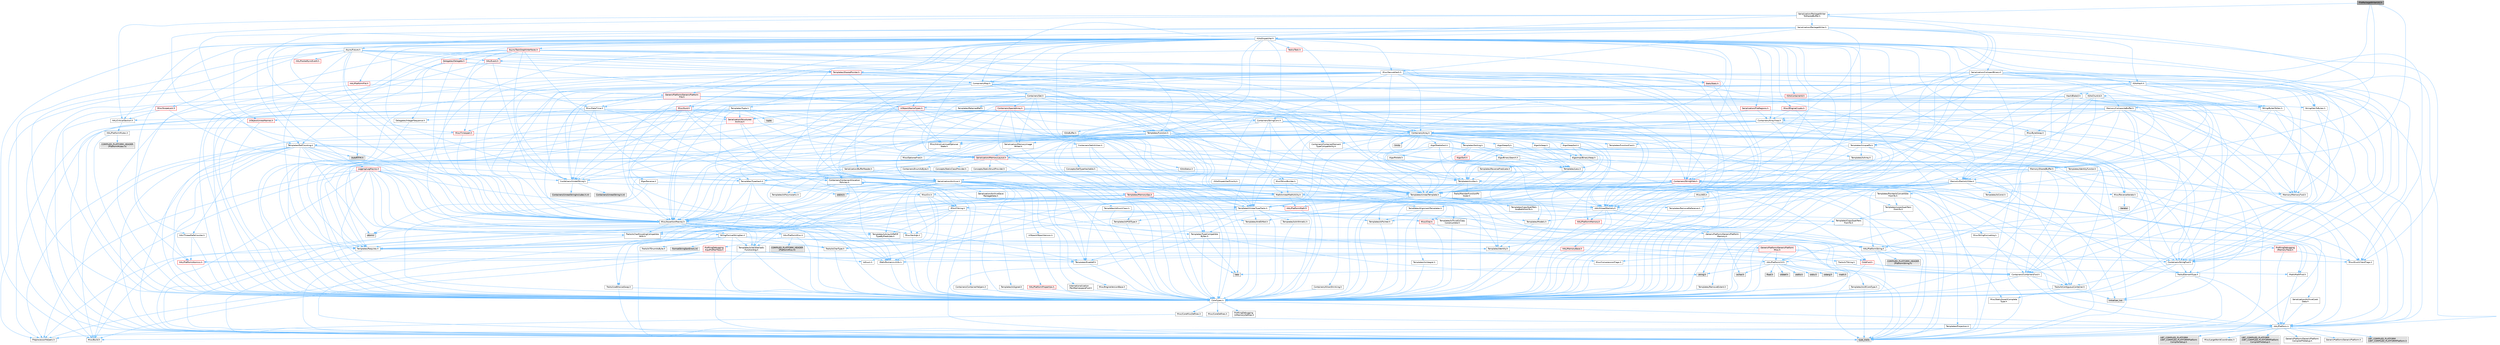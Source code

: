 digraph "FilePackageWriterUtil.h"
{
 // INTERACTIVE_SVG=YES
 // LATEX_PDF_SIZE
  bgcolor="transparent";
  edge [fontname=Helvetica,fontsize=10,labelfontname=Helvetica,labelfontsize=10];
  node [fontname=Helvetica,fontsize=10,shape=box,height=0.2,width=0.4];
  Node1 [id="Node000001",label="FilePackageWriterUtil.h",height=0.2,width=0.4,color="gray40", fillcolor="grey60", style="filled", fontcolor="black",tooltip=" "];
  Node1 -> Node2 [id="edge1_Node000001_Node000002",color="steelblue1",style="solid",tooltip=" "];
  Node2 [id="Node000002",label="IO/IoChunkId.h",height=0.2,width=0.4,color="grey40", fillcolor="white", style="filled",URL="$dc/d0d/IoChunkId_8h.html",tooltip=" "];
  Node2 -> Node3 [id="edge2_Node000002_Node000003",color="steelblue1",style="solid",tooltip=" "];
  Node3 [id="Node000003",label="CoreTypes.h",height=0.2,width=0.4,color="grey40", fillcolor="white", style="filled",URL="$dc/dec/CoreTypes_8h.html",tooltip=" "];
  Node3 -> Node4 [id="edge3_Node000003_Node000004",color="steelblue1",style="solid",tooltip=" "];
  Node4 [id="Node000004",label="HAL/Platform.h",height=0.2,width=0.4,color="grey40", fillcolor="white", style="filled",URL="$d9/dd0/Platform_8h.html",tooltip=" "];
  Node4 -> Node5 [id="edge4_Node000004_Node000005",color="steelblue1",style="solid",tooltip=" "];
  Node5 [id="Node000005",label="Misc/Build.h",height=0.2,width=0.4,color="grey40", fillcolor="white", style="filled",URL="$d3/dbb/Build_8h.html",tooltip=" "];
  Node4 -> Node6 [id="edge5_Node000004_Node000006",color="steelblue1",style="solid",tooltip=" "];
  Node6 [id="Node000006",label="Misc/LargeWorldCoordinates.h",height=0.2,width=0.4,color="grey40", fillcolor="white", style="filled",URL="$d2/dcb/LargeWorldCoordinates_8h.html",tooltip=" "];
  Node4 -> Node7 [id="edge6_Node000004_Node000007",color="steelblue1",style="solid",tooltip=" "];
  Node7 [id="Node000007",label="type_traits",height=0.2,width=0.4,color="grey60", fillcolor="#E0E0E0", style="filled",tooltip=" "];
  Node4 -> Node8 [id="edge7_Node000004_Node000008",color="steelblue1",style="solid",tooltip=" "];
  Node8 [id="Node000008",label="PreprocessorHelpers.h",height=0.2,width=0.4,color="grey40", fillcolor="white", style="filled",URL="$db/ddb/PreprocessorHelpers_8h.html",tooltip=" "];
  Node4 -> Node9 [id="edge8_Node000004_Node000009",color="steelblue1",style="solid",tooltip=" "];
  Node9 [id="Node000009",label="UBT_COMPILED_PLATFORM\l/UBT_COMPILED_PLATFORMPlatform\lCompilerPreSetup.h",height=0.2,width=0.4,color="grey60", fillcolor="#E0E0E0", style="filled",tooltip=" "];
  Node4 -> Node10 [id="edge9_Node000004_Node000010",color="steelblue1",style="solid",tooltip=" "];
  Node10 [id="Node000010",label="GenericPlatform/GenericPlatform\lCompilerPreSetup.h",height=0.2,width=0.4,color="grey40", fillcolor="white", style="filled",URL="$d9/dc8/GenericPlatformCompilerPreSetup_8h.html",tooltip=" "];
  Node4 -> Node11 [id="edge10_Node000004_Node000011",color="steelblue1",style="solid",tooltip=" "];
  Node11 [id="Node000011",label="GenericPlatform/GenericPlatform.h",height=0.2,width=0.4,color="grey40", fillcolor="white", style="filled",URL="$d6/d84/GenericPlatform_8h.html",tooltip=" "];
  Node4 -> Node12 [id="edge11_Node000004_Node000012",color="steelblue1",style="solid",tooltip=" "];
  Node12 [id="Node000012",label="UBT_COMPILED_PLATFORM\l/UBT_COMPILED_PLATFORMPlatform.h",height=0.2,width=0.4,color="grey60", fillcolor="#E0E0E0", style="filled",tooltip=" "];
  Node4 -> Node13 [id="edge12_Node000004_Node000013",color="steelblue1",style="solid",tooltip=" "];
  Node13 [id="Node000013",label="UBT_COMPILED_PLATFORM\l/UBT_COMPILED_PLATFORMPlatform\lCompilerSetup.h",height=0.2,width=0.4,color="grey60", fillcolor="#E0E0E0", style="filled",tooltip=" "];
  Node3 -> Node14 [id="edge13_Node000003_Node000014",color="steelblue1",style="solid",tooltip=" "];
  Node14 [id="Node000014",label="ProfilingDebugging\l/UMemoryDefines.h",height=0.2,width=0.4,color="grey40", fillcolor="white", style="filled",URL="$d2/da2/UMemoryDefines_8h.html",tooltip=" "];
  Node3 -> Node15 [id="edge14_Node000003_Node000015",color="steelblue1",style="solid",tooltip=" "];
  Node15 [id="Node000015",label="Misc/CoreMiscDefines.h",height=0.2,width=0.4,color="grey40", fillcolor="white", style="filled",URL="$da/d38/CoreMiscDefines_8h.html",tooltip=" "];
  Node15 -> Node4 [id="edge15_Node000015_Node000004",color="steelblue1",style="solid",tooltip=" "];
  Node15 -> Node8 [id="edge16_Node000015_Node000008",color="steelblue1",style="solid",tooltip=" "];
  Node3 -> Node16 [id="edge17_Node000003_Node000016",color="steelblue1",style="solid",tooltip=" "];
  Node16 [id="Node000016",label="Misc/CoreDefines.h",height=0.2,width=0.4,color="grey40", fillcolor="white", style="filled",URL="$d3/dd2/CoreDefines_8h.html",tooltip=" "];
  Node2 -> Node17 [id="edge18_Node000002_Node000017",color="steelblue1",style="solid",tooltip=" "];
  Node17 [id="Node000017",label="Containers/StringFwd.h",height=0.2,width=0.4,color="grey40", fillcolor="white", style="filled",URL="$df/d37/StringFwd_8h.html",tooltip=" "];
  Node17 -> Node3 [id="edge19_Node000017_Node000003",color="steelblue1",style="solid",tooltip=" "];
  Node17 -> Node18 [id="edge20_Node000017_Node000018",color="steelblue1",style="solid",tooltip=" "];
  Node18 [id="Node000018",label="Traits/ElementType.h",height=0.2,width=0.4,color="grey40", fillcolor="white", style="filled",URL="$d5/d4f/ElementType_8h.html",tooltip=" "];
  Node18 -> Node4 [id="edge21_Node000018_Node000004",color="steelblue1",style="solid",tooltip=" "];
  Node18 -> Node19 [id="edge22_Node000018_Node000019",color="steelblue1",style="solid",tooltip=" "];
  Node19 [id="Node000019",label="initializer_list",height=0.2,width=0.4,color="grey60", fillcolor="#E0E0E0", style="filled",tooltip=" "];
  Node18 -> Node7 [id="edge23_Node000018_Node000007",color="steelblue1",style="solid",tooltip=" "];
  Node17 -> Node20 [id="edge24_Node000017_Node000020",color="steelblue1",style="solid",tooltip=" "];
  Node20 [id="Node000020",label="Traits/IsContiguousContainer.h",height=0.2,width=0.4,color="grey40", fillcolor="white", style="filled",URL="$d5/d3c/IsContiguousContainer_8h.html",tooltip=" "];
  Node20 -> Node3 [id="edge25_Node000020_Node000003",color="steelblue1",style="solid",tooltip=" "];
  Node20 -> Node21 [id="edge26_Node000020_Node000021",color="steelblue1",style="solid",tooltip=" "];
  Node21 [id="Node000021",label="Misc/StaticAssertComplete\lType.h",height=0.2,width=0.4,color="grey40", fillcolor="white", style="filled",URL="$d5/d4e/StaticAssertCompleteType_8h.html",tooltip=" "];
  Node20 -> Node19 [id="edge27_Node000020_Node000019",color="steelblue1",style="solid",tooltip=" "];
  Node2 -> Node22 [id="edge28_Node000002_Node000022",color="steelblue1",style="solid",tooltip=" "];
  Node22 [id="Node000022",label="Memory/MemoryView.h",height=0.2,width=0.4,color="grey40", fillcolor="white", style="filled",URL="$db/d99/MemoryView_8h.html",tooltip=" "];
  Node22 -> Node3 [id="edge29_Node000022_Node000003",color="steelblue1",style="solid",tooltip=" "];
  Node22 -> Node23 [id="edge30_Node000022_Node000023",color="steelblue1",style="solid",tooltip=" "];
  Node23 [id="Node000023",label="HAL/PlatformString.h",height=0.2,width=0.4,color="grey40", fillcolor="white", style="filled",URL="$db/db5/PlatformString_8h.html",tooltip=" "];
  Node23 -> Node3 [id="edge31_Node000023_Node000003",color="steelblue1",style="solid",tooltip=" "];
  Node23 -> Node24 [id="edge32_Node000023_Node000024",color="steelblue1",style="solid",tooltip=" "];
  Node24 [id="Node000024",label="COMPILED_PLATFORM_HEADER\l(PlatformString.h)",height=0.2,width=0.4,color="grey60", fillcolor="#E0E0E0", style="filled",tooltip=" "];
  Node22 -> Node25 [id="edge33_Node000022_Node000025",color="steelblue1",style="solid",tooltip=" "];
  Node25 [id="Node000025",label="Math/NumericLimits.h",height=0.2,width=0.4,color="grey40", fillcolor="white", style="filled",URL="$df/d1b/NumericLimits_8h.html",tooltip=" "];
  Node25 -> Node3 [id="edge34_Node000025_Node000003",color="steelblue1",style="solid",tooltip=" "];
  Node22 -> Node26 [id="edge35_Node000022_Node000026",color="steelblue1",style="solid",tooltip=" "];
  Node26 [id="Node000026",label="Math/UnrealMathUtility.h",height=0.2,width=0.4,color="grey40", fillcolor="white", style="filled",URL="$db/db8/UnrealMathUtility_8h.html",tooltip=" "];
  Node26 -> Node3 [id="edge36_Node000026_Node000003",color="steelblue1",style="solid",tooltip=" "];
  Node26 -> Node27 [id="edge37_Node000026_Node000027",color="steelblue1",style="solid",tooltip=" "];
  Node27 [id="Node000027",label="Misc/AssertionMacros.h",height=0.2,width=0.4,color="grey40", fillcolor="white", style="filled",URL="$d0/dfa/AssertionMacros_8h.html",tooltip=" "];
  Node27 -> Node3 [id="edge38_Node000027_Node000003",color="steelblue1",style="solid",tooltip=" "];
  Node27 -> Node4 [id="edge39_Node000027_Node000004",color="steelblue1",style="solid",tooltip=" "];
  Node27 -> Node28 [id="edge40_Node000027_Node000028",color="steelblue1",style="solid",tooltip=" "];
  Node28 [id="Node000028",label="HAL/PlatformMisc.h",height=0.2,width=0.4,color="grey40", fillcolor="white", style="filled",URL="$d0/df5/PlatformMisc_8h.html",tooltip=" "];
  Node28 -> Node3 [id="edge41_Node000028_Node000003",color="steelblue1",style="solid",tooltip=" "];
  Node28 -> Node29 [id="edge42_Node000028_Node000029",color="steelblue1",style="solid",tooltip=" "];
  Node29 [id="Node000029",label="GenericPlatform/GenericPlatform\lMisc.h",height=0.2,width=0.4,color="red", fillcolor="#FFF0F0", style="filled",URL="$db/d9a/GenericPlatformMisc_8h.html",tooltip=" "];
  Node29 -> Node17 [id="edge43_Node000029_Node000017",color="steelblue1",style="solid",tooltip=" "];
  Node29 -> Node30 [id="edge44_Node000029_Node000030",color="steelblue1",style="solid",tooltip=" "];
  Node30 [id="Node000030",label="CoreFwd.h",height=0.2,width=0.4,color="red", fillcolor="#FFF0F0", style="filled",URL="$d1/d1e/CoreFwd_8h.html",tooltip=" "];
  Node30 -> Node3 [id="edge45_Node000030_Node000003",color="steelblue1",style="solid",tooltip=" "];
  Node30 -> Node31 [id="edge46_Node000030_Node000031",color="steelblue1",style="solid",tooltip=" "];
  Node31 [id="Node000031",label="Containers/ContainersFwd.h",height=0.2,width=0.4,color="grey40", fillcolor="white", style="filled",URL="$d4/d0a/ContainersFwd_8h.html",tooltip=" "];
  Node31 -> Node4 [id="edge47_Node000031_Node000004",color="steelblue1",style="solid",tooltip=" "];
  Node31 -> Node3 [id="edge48_Node000031_Node000003",color="steelblue1",style="solid",tooltip=" "];
  Node31 -> Node20 [id="edge49_Node000031_Node000020",color="steelblue1",style="solid",tooltip=" "];
  Node30 -> Node32 [id="edge50_Node000030_Node000032",color="steelblue1",style="solid",tooltip=" "];
  Node32 [id="Node000032",label="Math/MathFwd.h",height=0.2,width=0.4,color="grey40", fillcolor="white", style="filled",URL="$d2/d10/MathFwd_8h.html",tooltip=" "];
  Node32 -> Node4 [id="edge51_Node000032_Node000004",color="steelblue1",style="solid",tooltip=" "];
  Node29 -> Node3 [id="edge52_Node000029_Node000003",color="steelblue1",style="solid",tooltip=" "];
  Node29 -> Node35 [id="edge53_Node000029_Node000035",color="steelblue1",style="solid",tooltip=" "];
  Node35 [id="Node000035",label="HAL/PlatformCrt.h",height=0.2,width=0.4,color="grey40", fillcolor="white", style="filled",URL="$d8/d75/PlatformCrt_8h.html",tooltip=" "];
  Node35 -> Node36 [id="edge54_Node000035_Node000036",color="steelblue1",style="solid",tooltip=" "];
  Node36 [id="Node000036",label="new",height=0.2,width=0.4,color="grey60", fillcolor="#E0E0E0", style="filled",tooltip=" "];
  Node35 -> Node37 [id="edge55_Node000035_Node000037",color="steelblue1",style="solid",tooltip=" "];
  Node37 [id="Node000037",label="wchar.h",height=0.2,width=0.4,color="grey60", fillcolor="#E0E0E0", style="filled",tooltip=" "];
  Node35 -> Node38 [id="edge56_Node000035_Node000038",color="steelblue1",style="solid",tooltip=" "];
  Node38 [id="Node000038",label="stddef.h",height=0.2,width=0.4,color="grey60", fillcolor="#E0E0E0", style="filled",tooltip=" "];
  Node35 -> Node39 [id="edge57_Node000035_Node000039",color="steelblue1",style="solid",tooltip=" "];
  Node39 [id="Node000039",label="stdlib.h",height=0.2,width=0.4,color="grey60", fillcolor="#E0E0E0", style="filled",tooltip=" "];
  Node35 -> Node40 [id="edge58_Node000035_Node000040",color="steelblue1",style="solid",tooltip=" "];
  Node40 [id="Node000040",label="stdio.h",height=0.2,width=0.4,color="grey60", fillcolor="#E0E0E0", style="filled",tooltip=" "];
  Node35 -> Node41 [id="edge59_Node000035_Node000041",color="steelblue1",style="solid",tooltip=" "];
  Node41 [id="Node000041",label="stdarg.h",height=0.2,width=0.4,color="grey60", fillcolor="#E0E0E0", style="filled",tooltip=" "];
  Node35 -> Node42 [id="edge60_Node000035_Node000042",color="steelblue1",style="solid",tooltip=" "];
  Node42 [id="Node000042",label="math.h",height=0.2,width=0.4,color="grey60", fillcolor="#E0E0E0", style="filled",tooltip=" "];
  Node35 -> Node43 [id="edge61_Node000035_Node000043",color="steelblue1",style="solid",tooltip=" "];
  Node43 [id="Node000043",label="float.h",height=0.2,width=0.4,color="grey60", fillcolor="#E0E0E0", style="filled",tooltip=" "];
  Node35 -> Node44 [id="edge62_Node000035_Node000044",color="steelblue1",style="solid",tooltip=" "];
  Node44 [id="Node000044",label="string.h",height=0.2,width=0.4,color="grey60", fillcolor="#E0E0E0", style="filled",tooltip=" "];
  Node29 -> Node25 [id="edge63_Node000029_Node000025",color="steelblue1",style="solid",tooltip=" "];
  Node29 -> Node45 [id="edge64_Node000029_Node000045",color="steelblue1",style="solid",tooltip=" "];
  Node45 [id="Node000045",label="Misc/CompressionFlags.h",height=0.2,width=0.4,color="grey40", fillcolor="white", style="filled",URL="$d9/d76/CompressionFlags_8h.html",tooltip=" "];
  Node29 -> Node46 [id="edge65_Node000029_Node000046",color="steelblue1",style="solid",tooltip=" "];
  Node46 [id="Node000046",label="Misc/EnumClassFlags.h",height=0.2,width=0.4,color="grey40", fillcolor="white", style="filled",URL="$d8/de7/EnumClassFlags_8h.html",tooltip=" "];
  Node28 -> Node49 [id="edge66_Node000028_Node000049",color="steelblue1",style="solid",tooltip=" "];
  Node49 [id="Node000049",label="COMPILED_PLATFORM_HEADER\l(PlatformMisc.h)",height=0.2,width=0.4,color="grey60", fillcolor="#E0E0E0", style="filled",tooltip=" "];
  Node28 -> Node50 [id="edge67_Node000028_Node000050",color="steelblue1",style="solid",tooltip=" "];
  Node50 [id="Node000050",label="ProfilingDebugging\l/CpuProfilerTrace.h",height=0.2,width=0.4,color="red", fillcolor="#FFF0F0", style="filled",URL="$da/dcb/CpuProfilerTrace_8h.html",tooltip=" "];
  Node50 -> Node3 [id="edge68_Node000050_Node000003",color="steelblue1",style="solid",tooltip=" "];
  Node50 -> Node31 [id="edge69_Node000050_Node000031",color="steelblue1",style="solid",tooltip=" "];
  Node50 -> Node51 [id="edge70_Node000050_Node000051",color="steelblue1",style="solid",tooltip=" "];
  Node51 [id="Node000051",label="HAL/PlatformAtomics.h",height=0.2,width=0.4,color="red", fillcolor="#FFF0F0", style="filled",URL="$d3/d36/PlatformAtomics_8h.html",tooltip=" "];
  Node51 -> Node3 [id="edge71_Node000051_Node000003",color="steelblue1",style="solid",tooltip=" "];
  Node50 -> Node8 [id="edge72_Node000050_Node000008",color="steelblue1",style="solid",tooltip=" "];
  Node50 -> Node5 [id="edge73_Node000050_Node000005",color="steelblue1",style="solid",tooltip=" "];
  Node27 -> Node8 [id="edge74_Node000027_Node000008",color="steelblue1",style="solid",tooltip=" "];
  Node27 -> Node58 [id="edge75_Node000027_Node000058",color="steelblue1",style="solid",tooltip=" "];
  Node58 [id="Node000058",label="Templates/EnableIf.h",height=0.2,width=0.4,color="grey40", fillcolor="white", style="filled",URL="$d7/d60/EnableIf_8h.html",tooltip=" "];
  Node58 -> Node3 [id="edge76_Node000058_Node000003",color="steelblue1",style="solid",tooltip=" "];
  Node27 -> Node59 [id="edge77_Node000027_Node000059",color="steelblue1",style="solid",tooltip=" "];
  Node59 [id="Node000059",label="Templates/IsArrayOrRefOf\lTypeByPredicate.h",height=0.2,width=0.4,color="grey40", fillcolor="white", style="filled",URL="$d6/da1/IsArrayOrRefOfTypeByPredicate_8h.html",tooltip=" "];
  Node59 -> Node3 [id="edge78_Node000059_Node000003",color="steelblue1",style="solid",tooltip=" "];
  Node27 -> Node60 [id="edge79_Node000027_Node000060",color="steelblue1",style="solid",tooltip=" "];
  Node60 [id="Node000060",label="Templates/IsValidVariadic\lFunctionArg.h",height=0.2,width=0.4,color="grey40", fillcolor="white", style="filled",URL="$d0/dc8/IsValidVariadicFunctionArg_8h.html",tooltip=" "];
  Node60 -> Node3 [id="edge80_Node000060_Node000003",color="steelblue1",style="solid",tooltip=" "];
  Node60 -> Node61 [id="edge81_Node000060_Node000061",color="steelblue1",style="solid",tooltip=" "];
  Node61 [id="Node000061",label="IsEnum.h",height=0.2,width=0.4,color="grey40", fillcolor="white", style="filled",URL="$d4/de5/IsEnum_8h.html",tooltip=" "];
  Node60 -> Node7 [id="edge82_Node000060_Node000007",color="steelblue1",style="solid",tooltip=" "];
  Node27 -> Node62 [id="edge83_Node000027_Node000062",color="steelblue1",style="solid",tooltip=" "];
  Node62 [id="Node000062",label="Traits/IsCharEncodingCompatible\lWith.h",height=0.2,width=0.4,color="grey40", fillcolor="white", style="filled",URL="$df/dd1/IsCharEncodingCompatibleWith_8h.html",tooltip=" "];
  Node62 -> Node7 [id="edge84_Node000062_Node000007",color="steelblue1",style="solid",tooltip=" "];
  Node62 -> Node63 [id="edge85_Node000062_Node000063",color="steelblue1",style="solid",tooltip=" "];
  Node63 [id="Node000063",label="Traits/IsCharType.h",height=0.2,width=0.4,color="grey40", fillcolor="white", style="filled",URL="$db/d51/IsCharType_8h.html",tooltip=" "];
  Node63 -> Node3 [id="edge86_Node000063_Node000003",color="steelblue1",style="solid",tooltip=" "];
  Node27 -> Node64 [id="edge87_Node000027_Node000064",color="steelblue1",style="solid",tooltip=" "];
  Node64 [id="Node000064",label="Misc/VarArgs.h",height=0.2,width=0.4,color="grey40", fillcolor="white", style="filled",URL="$d5/d6f/VarArgs_8h.html",tooltip=" "];
  Node64 -> Node3 [id="edge88_Node000064_Node000003",color="steelblue1",style="solid",tooltip=" "];
  Node27 -> Node65 [id="edge89_Node000027_Node000065",color="steelblue1",style="solid",tooltip=" "];
  Node65 [id="Node000065",label="String/FormatStringSan.h",height=0.2,width=0.4,color="grey40", fillcolor="white", style="filled",URL="$d3/d8b/FormatStringSan_8h.html",tooltip=" "];
  Node65 -> Node7 [id="edge90_Node000065_Node000007",color="steelblue1",style="solid",tooltip=" "];
  Node65 -> Node3 [id="edge91_Node000065_Node000003",color="steelblue1",style="solid",tooltip=" "];
  Node65 -> Node66 [id="edge92_Node000065_Node000066",color="steelblue1",style="solid",tooltip=" "];
  Node66 [id="Node000066",label="Templates/Requires.h",height=0.2,width=0.4,color="grey40", fillcolor="white", style="filled",URL="$dc/d96/Requires_8h.html",tooltip=" "];
  Node66 -> Node58 [id="edge93_Node000066_Node000058",color="steelblue1",style="solid",tooltip=" "];
  Node66 -> Node7 [id="edge94_Node000066_Node000007",color="steelblue1",style="solid",tooltip=" "];
  Node65 -> Node67 [id="edge95_Node000065_Node000067",color="steelblue1",style="solid",tooltip=" "];
  Node67 [id="Node000067",label="Templates/Identity.h",height=0.2,width=0.4,color="grey40", fillcolor="white", style="filled",URL="$d0/dd5/Identity_8h.html",tooltip=" "];
  Node65 -> Node60 [id="edge96_Node000065_Node000060",color="steelblue1",style="solid",tooltip=" "];
  Node65 -> Node63 [id="edge97_Node000065_Node000063",color="steelblue1",style="solid",tooltip=" "];
  Node65 -> Node68 [id="edge98_Node000065_Node000068",color="steelblue1",style="solid",tooltip=" "];
  Node68 [id="Node000068",label="Traits/IsTEnumAsByte.h",height=0.2,width=0.4,color="grey40", fillcolor="white", style="filled",URL="$d1/de6/IsTEnumAsByte_8h.html",tooltip=" "];
  Node65 -> Node69 [id="edge99_Node000065_Node000069",color="steelblue1",style="solid",tooltip=" "];
  Node69 [id="Node000069",label="Traits/IsTString.h",height=0.2,width=0.4,color="grey40", fillcolor="white", style="filled",URL="$d0/df8/IsTString_8h.html",tooltip=" "];
  Node69 -> Node31 [id="edge100_Node000069_Node000031",color="steelblue1",style="solid",tooltip=" "];
  Node65 -> Node31 [id="edge101_Node000065_Node000031",color="steelblue1",style="solid",tooltip=" "];
  Node65 -> Node70 [id="edge102_Node000065_Node000070",color="steelblue1",style="solid",tooltip=" "];
  Node70 [id="Node000070",label="FormatStringSanErrors.inl",height=0.2,width=0.4,color="grey60", fillcolor="#E0E0E0", style="filled",tooltip=" "];
  Node27 -> Node71 [id="edge103_Node000027_Node000071",color="steelblue1",style="solid",tooltip=" "];
  Node71 [id="Node000071",label="atomic",height=0.2,width=0.4,color="grey60", fillcolor="#E0E0E0", style="filled",tooltip=" "];
  Node26 -> Node72 [id="edge104_Node000026_Node000072",color="steelblue1",style="solid",tooltip=" "];
  Node72 [id="Node000072",label="HAL/PlatformMath.h",height=0.2,width=0.4,color="red", fillcolor="#FFF0F0", style="filled",URL="$dc/d53/PlatformMath_8h.html",tooltip=" "];
  Node72 -> Node3 [id="edge105_Node000072_Node000003",color="steelblue1",style="solid",tooltip=" "];
  Node26 -> Node32 [id="edge106_Node000026_Node000032",color="steelblue1",style="solid",tooltip=" "];
  Node26 -> Node67 [id="edge107_Node000026_Node000067",color="steelblue1",style="solid",tooltip=" "];
  Node26 -> Node66 [id="edge108_Node000026_Node000066",color="steelblue1",style="solid",tooltip=" "];
  Node22 -> Node91 [id="edge109_Node000022_Node000091",color="steelblue1",style="solid",tooltip=" "];
  Node91 [id="Node000091",label="Memory/MemoryFwd.h",height=0.2,width=0.4,color="grey40", fillcolor="white", style="filled",URL="$df/d72/MemoryFwd_8h.html",tooltip=" "];
  Node22 -> Node74 [id="edge110_Node000022_Node000074",color="steelblue1",style="solid",tooltip=" "];
  Node74 [id="Node000074",label="Templates/AndOrNot.h",height=0.2,width=0.4,color="grey40", fillcolor="white", style="filled",URL="$db/d0a/AndOrNot_8h.html",tooltip=" "];
  Node74 -> Node3 [id="edge111_Node000074_Node000003",color="steelblue1",style="solid",tooltip=" "];
  Node22 -> Node58 [id="edge112_Node000022_Node000058",color="steelblue1",style="solid",tooltip=" "];
  Node22 -> Node67 [id="edge113_Node000022_Node000067",color="steelblue1",style="solid",tooltip=" "];
  Node22 -> Node92 [id="edge114_Node000022_Node000092",color="steelblue1",style="solid",tooltip=" "];
  Node92 [id="Node000092",label="Templates/IsConst.h",height=0.2,width=0.4,color="grey40", fillcolor="white", style="filled",URL="$dc/dde/IsConst_8h.html",tooltip=" "];
  Node22 -> Node93 [id="edge115_Node000022_Node000093",color="steelblue1",style="solid",tooltip=" "];
  Node93 [id="Node000093",label="Templates/PointerIsConvertible\lFromTo.h",height=0.2,width=0.4,color="grey40", fillcolor="white", style="filled",URL="$d6/d65/PointerIsConvertibleFromTo_8h.html",tooltip=" "];
  Node93 -> Node3 [id="edge116_Node000093_Node000003",color="steelblue1",style="solid",tooltip=" "];
  Node93 -> Node21 [id="edge117_Node000093_Node000021",color="steelblue1",style="solid",tooltip=" "];
  Node93 -> Node94 [id="edge118_Node000093_Node000094",color="steelblue1",style="solid",tooltip=" "];
  Node94 [id="Node000094",label="Templates/LosesQualifiers\lFromTo.h",height=0.2,width=0.4,color="grey40", fillcolor="white", style="filled",URL="$d2/db3/LosesQualifiersFromTo_8h.html",tooltip=" "];
  Node94 -> Node95 [id="edge119_Node000094_Node000095",color="steelblue1",style="solid",tooltip=" "];
  Node95 [id="Node000095",label="Templates/CopyQualifiers\lFromTo.h",height=0.2,width=0.4,color="grey40", fillcolor="white", style="filled",URL="$d5/db4/CopyQualifiersFromTo_8h.html",tooltip=" "];
  Node94 -> Node7 [id="edge120_Node000094_Node000007",color="steelblue1",style="solid",tooltip=" "];
  Node93 -> Node7 [id="edge121_Node000093_Node000007",color="steelblue1",style="solid",tooltip=" "];
  Node22 -> Node96 [id="edge122_Node000022_Node000096",color="steelblue1",style="solid",tooltip=" "];
  Node96 [id="Node000096",label="Templates/UnrealTemplate.h",height=0.2,width=0.4,color="grey40", fillcolor="white", style="filled",URL="$d4/d24/UnrealTemplate_8h.html",tooltip=" "];
  Node96 -> Node3 [id="edge123_Node000096_Node000003",color="steelblue1",style="solid",tooltip=" "];
  Node96 -> Node79 [id="edge124_Node000096_Node000079",color="steelblue1",style="solid",tooltip=" "];
  Node79 [id="Node000079",label="Templates/IsPointer.h",height=0.2,width=0.4,color="grey40", fillcolor="white", style="filled",URL="$d7/d05/IsPointer_8h.html",tooltip=" "];
  Node79 -> Node3 [id="edge125_Node000079_Node000003",color="steelblue1",style="solid",tooltip=" "];
  Node96 -> Node97 [id="edge126_Node000096_Node000097",color="steelblue1",style="solid",tooltip=" "];
  Node97 [id="Node000097",label="HAL/UnrealMemory.h",height=0.2,width=0.4,color="grey40", fillcolor="white", style="filled",URL="$d9/d96/UnrealMemory_8h.html",tooltip=" "];
  Node97 -> Node3 [id="edge127_Node000097_Node000003",color="steelblue1",style="solid",tooltip=" "];
  Node97 -> Node98 [id="edge128_Node000097_Node000098",color="steelblue1",style="solid",tooltip=" "];
  Node98 [id="Node000098",label="GenericPlatform/GenericPlatform\lMemory.h",height=0.2,width=0.4,color="grey40", fillcolor="white", style="filled",URL="$dd/d22/GenericPlatformMemory_8h.html",tooltip=" "];
  Node98 -> Node30 [id="edge129_Node000098_Node000030",color="steelblue1",style="solid",tooltip=" "];
  Node98 -> Node3 [id="edge130_Node000098_Node000003",color="steelblue1",style="solid",tooltip=" "];
  Node98 -> Node23 [id="edge131_Node000098_Node000023",color="steelblue1",style="solid",tooltip=" "];
  Node98 -> Node44 [id="edge132_Node000098_Node000044",color="steelblue1",style="solid",tooltip=" "];
  Node98 -> Node37 [id="edge133_Node000098_Node000037",color="steelblue1",style="solid",tooltip=" "];
  Node97 -> Node99 [id="edge134_Node000097_Node000099",color="steelblue1",style="solid",tooltip=" "];
  Node99 [id="Node000099",label="HAL/MemoryBase.h",height=0.2,width=0.4,color="red", fillcolor="#FFF0F0", style="filled",URL="$d6/d9f/MemoryBase_8h.html",tooltip=" "];
  Node99 -> Node3 [id="edge135_Node000099_Node000003",color="steelblue1",style="solid",tooltip=" "];
  Node99 -> Node51 [id="edge136_Node000099_Node000051",color="steelblue1",style="solid",tooltip=" "];
  Node99 -> Node35 [id="edge137_Node000099_Node000035",color="steelblue1",style="solid",tooltip=" "];
  Node97 -> Node109 [id="edge138_Node000097_Node000109",color="steelblue1",style="solid",tooltip=" "];
  Node109 [id="Node000109",label="HAL/PlatformMemory.h",height=0.2,width=0.4,color="red", fillcolor="#FFF0F0", style="filled",URL="$de/d68/PlatformMemory_8h.html",tooltip=" "];
  Node109 -> Node3 [id="edge139_Node000109_Node000003",color="steelblue1",style="solid",tooltip=" "];
  Node109 -> Node98 [id="edge140_Node000109_Node000098",color="steelblue1",style="solid",tooltip=" "];
  Node97 -> Node111 [id="edge141_Node000097_Node000111",color="steelblue1",style="solid",tooltip=" "];
  Node111 [id="Node000111",label="ProfilingDebugging\l/MemoryTrace.h",height=0.2,width=0.4,color="red", fillcolor="#FFF0F0", style="filled",URL="$da/dd7/MemoryTrace_8h.html",tooltip=" "];
  Node111 -> Node4 [id="edge142_Node000111_Node000004",color="steelblue1",style="solid",tooltip=" "];
  Node111 -> Node46 [id="edge143_Node000111_Node000046",color="steelblue1",style="solid",tooltip=" "];
  Node97 -> Node79 [id="edge144_Node000097_Node000079",color="steelblue1",style="solid",tooltip=" "];
  Node96 -> Node112 [id="edge145_Node000096_Node000112",color="steelblue1",style="solid",tooltip=" "];
  Node112 [id="Node000112",label="Templates/CopyQualifiers\lAndRefsFromTo.h",height=0.2,width=0.4,color="grey40", fillcolor="white", style="filled",URL="$d3/db3/CopyQualifiersAndRefsFromTo_8h.html",tooltip=" "];
  Node112 -> Node95 [id="edge146_Node000112_Node000095",color="steelblue1",style="solid",tooltip=" "];
  Node96 -> Node78 [id="edge147_Node000096_Node000078",color="steelblue1",style="solid",tooltip=" "];
  Node78 [id="Node000078",label="Templates/UnrealTypeTraits.h",height=0.2,width=0.4,color="grey40", fillcolor="white", style="filled",URL="$d2/d2d/UnrealTypeTraits_8h.html",tooltip=" "];
  Node78 -> Node3 [id="edge148_Node000078_Node000003",color="steelblue1",style="solid",tooltip=" "];
  Node78 -> Node79 [id="edge149_Node000078_Node000079",color="steelblue1",style="solid",tooltip=" "];
  Node78 -> Node27 [id="edge150_Node000078_Node000027",color="steelblue1",style="solid",tooltip=" "];
  Node78 -> Node74 [id="edge151_Node000078_Node000074",color="steelblue1",style="solid",tooltip=" "];
  Node78 -> Node58 [id="edge152_Node000078_Node000058",color="steelblue1",style="solid",tooltip=" "];
  Node78 -> Node80 [id="edge153_Node000078_Node000080",color="steelblue1",style="solid",tooltip=" "];
  Node80 [id="Node000080",label="Templates/IsArithmetic.h",height=0.2,width=0.4,color="grey40", fillcolor="white", style="filled",URL="$d2/d5d/IsArithmetic_8h.html",tooltip=" "];
  Node80 -> Node3 [id="edge154_Node000080_Node000003",color="steelblue1",style="solid",tooltip=" "];
  Node78 -> Node61 [id="edge155_Node000078_Node000061",color="steelblue1",style="solid",tooltip=" "];
  Node78 -> Node81 [id="edge156_Node000078_Node000081",color="steelblue1",style="solid",tooltip=" "];
  Node81 [id="Node000081",label="Templates/Models.h",height=0.2,width=0.4,color="grey40", fillcolor="white", style="filled",URL="$d3/d0c/Models_8h.html",tooltip=" "];
  Node81 -> Node67 [id="edge157_Node000081_Node000067",color="steelblue1",style="solid",tooltip=" "];
  Node78 -> Node82 [id="edge158_Node000078_Node000082",color="steelblue1",style="solid",tooltip=" "];
  Node82 [id="Node000082",label="Templates/IsPODType.h",height=0.2,width=0.4,color="grey40", fillcolor="white", style="filled",URL="$d7/db1/IsPODType_8h.html",tooltip=" "];
  Node82 -> Node3 [id="edge159_Node000082_Node000003",color="steelblue1",style="solid",tooltip=" "];
  Node78 -> Node83 [id="edge160_Node000078_Node000083",color="steelblue1",style="solid",tooltip=" "];
  Node83 [id="Node000083",label="Templates/IsUECoreType.h",height=0.2,width=0.4,color="grey40", fillcolor="white", style="filled",URL="$d1/db8/IsUECoreType_8h.html",tooltip=" "];
  Node83 -> Node3 [id="edge161_Node000083_Node000003",color="steelblue1",style="solid",tooltip=" "];
  Node83 -> Node7 [id="edge162_Node000083_Node000007",color="steelblue1",style="solid",tooltip=" "];
  Node78 -> Node84 [id="edge163_Node000078_Node000084",color="steelblue1",style="solid",tooltip=" "];
  Node84 [id="Node000084",label="Templates/IsTriviallyCopy\lConstructible.h",height=0.2,width=0.4,color="grey40", fillcolor="white", style="filled",URL="$d3/d78/IsTriviallyCopyConstructible_8h.html",tooltip=" "];
  Node84 -> Node3 [id="edge164_Node000084_Node000003",color="steelblue1",style="solid",tooltip=" "];
  Node84 -> Node7 [id="edge165_Node000084_Node000007",color="steelblue1",style="solid",tooltip=" "];
  Node96 -> Node76 [id="edge166_Node000096_Node000076",color="steelblue1",style="solid",tooltip=" "];
  Node76 [id="Node000076",label="Templates/RemoveReference.h",height=0.2,width=0.4,color="grey40", fillcolor="white", style="filled",URL="$da/dbe/RemoveReference_8h.html",tooltip=" "];
  Node76 -> Node3 [id="edge167_Node000076_Node000003",color="steelblue1",style="solid",tooltip=" "];
  Node96 -> Node66 [id="edge168_Node000096_Node000066",color="steelblue1",style="solid",tooltip=" "];
  Node96 -> Node88 [id="edge169_Node000096_Node000088",color="steelblue1",style="solid",tooltip=" "];
  Node88 [id="Node000088",label="Templates/TypeCompatible\lBytes.h",height=0.2,width=0.4,color="grey40", fillcolor="white", style="filled",URL="$df/d0a/TypeCompatibleBytes_8h.html",tooltip=" "];
  Node88 -> Node3 [id="edge170_Node000088_Node000003",color="steelblue1",style="solid",tooltip=" "];
  Node88 -> Node44 [id="edge171_Node000088_Node000044",color="steelblue1",style="solid",tooltip=" "];
  Node88 -> Node36 [id="edge172_Node000088_Node000036",color="steelblue1",style="solid",tooltip=" "];
  Node88 -> Node7 [id="edge173_Node000088_Node000007",color="steelblue1",style="solid",tooltip=" "];
  Node96 -> Node67 [id="edge174_Node000096_Node000067",color="steelblue1",style="solid",tooltip=" "];
  Node96 -> Node20 [id="edge175_Node000096_Node000020",color="steelblue1",style="solid",tooltip=" "];
  Node96 -> Node113 [id="edge176_Node000096_Node000113",color="steelblue1",style="solid",tooltip=" "];
  Node113 [id="Node000113",label="Traits/UseBitwiseSwap.h",height=0.2,width=0.4,color="grey40", fillcolor="white", style="filled",URL="$db/df3/UseBitwiseSwap_8h.html",tooltip=" "];
  Node113 -> Node3 [id="edge177_Node000113_Node000003",color="steelblue1",style="solid",tooltip=" "];
  Node113 -> Node7 [id="edge178_Node000113_Node000007",color="steelblue1",style="solid",tooltip=" "];
  Node96 -> Node7 [id="edge179_Node000096_Node000007",color="steelblue1",style="solid",tooltip=" "];
  Node22 -> Node20 [id="edge180_Node000022_Node000020",color="steelblue1",style="solid",tooltip=" "];
  Node22 -> Node19 [id="edge181_Node000022_Node000019",color="steelblue1",style="solid",tooltip=" "];
  Node2 -> Node114 [id="edge182_Node000002_Node000114",color="steelblue1",style="solid",tooltip=" "];
  Node114 [id="Node000114",label="Misc/ByteSwap.h",height=0.2,width=0.4,color="grey40", fillcolor="white", style="filled",URL="$dc/dd7/ByteSwap_8h.html",tooltip=" "];
  Node114 -> Node3 [id="edge183_Node000114_Node000003",color="steelblue1",style="solid",tooltip=" "];
  Node114 -> Node35 [id="edge184_Node000114_Node000035",color="steelblue1",style="solid",tooltip=" "];
  Node2 -> Node115 [id="edge185_Node000002_Node000115",color="steelblue1",style="solid",tooltip=" "];
  Node115 [id="Node000115",label="String/BytesToHex.h",height=0.2,width=0.4,color="grey40", fillcolor="white", style="filled",URL="$d0/d85/BytesToHex_8h.html",tooltip=" "];
  Node115 -> Node116 [id="edge186_Node000115_Node000116",color="steelblue1",style="solid",tooltip=" "];
  Node116 [id="Node000116",label="Containers/ArrayView.h",height=0.2,width=0.4,color="grey40", fillcolor="white", style="filled",URL="$d7/df4/ArrayView_8h.html",tooltip=" "];
  Node116 -> Node3 [id="edge187_Node000116_Node000003",color="steelblue1",style="solid",tooltip=" "];
  Node116 -> Node31 [id="edge188_Node000116_Node000031",color="steelblue1",style="solid",tooltip=" "];
  Node116 -> Node27 [id="edge189_Node000116_Node000027",color="steelblue1",style="solid",tooltip=" "];
  Node116 -> Node117 [id="edge190_Node000116_Node000117",color="steelblue1",style="solid",tooltip=" "];
  Node117 [id="Node000117",label="Misc/ReverseIterate.h",height=0.2,width=0.4,color="grey40", fillcolor="white", style="filled",URL="$db/de3/ReverseIterate_8h.html",tooltip=" "];
  Node117 -> Node4 [id="edge191_Node000117_Node000004",color="steelblue1",style="solid",tooltip=" "];
  Node117 -> Node118 [id="edge192_Node000117_Node000118",color="steelblue1",style="solid",tooltip=" "];
  Node118 [id="Node000118",label="iterator",height=0.2,width=0.4,color="grey60", fillcolor="#E0E0E0", style="filled",tooltip=" "];
  Node116 -> Node119 [id="edge193_Node000116_Node000119",color="steelblue1",style="solid",tooltip=" "];
  Node119 [id="Node000119",label="Misc/IntrusiveUnsetOptional\lState.h",height=0.2,width=0.4,color="grey40", fillcolor="white", style="filled",URL="$d2/d0a/IntrusiveUnsetOptionalState_8h.html",tooltip=" "];
  Node119 -> Node120 [id="edge194_Node000119_Node000120",color="steelblue1",style="solid",tooltip=" "];
  Node120 [id="Node000120",label="Misc/OptionalFwd.h",height=0.2,width=0.4,color="grey40", fillcolor="white", style="filled",URL="$dc/d50/OptionalFwd_8h.html",tooltip=" "];
  Node116 -> Node121 [id="edge195_Node000116_Node000121",color="steelblue1",style="solid",tooltip=" "];
  Node121 [id="Node000121",label="Templates/Invoke.h",height=0.2,width=0.4,color="grey40", fillcolor="white", style="filled",URL="$d7/deb/Invoke_8h.html",tooltip=" "];
  Node121 -> Node3 [id="edge196_Node000121_Node000003",color="steelblue1",style="solid",tooltip=" "];
  Node121 -> Node122 [id="edge197_Node000121_Node000122",color="steelblue1",style="solid",tooltip=" "];
  Node122 [id="Node000122",label="Traits/MemberFunctionPtr\lOuter.h",height=0.2,width=0.4,color="grey40", fillcolor="white", style="filled",URL="$db/da7/MemberFunctionPtrOuter_8h.html",tooltip=" "];
  Node121 -> Node96 [id="edge198_Node000121_Node000096",color="steelblue1",style="solid",tooltip=" "];
  Node121 -> Node7 [id="edge199_Node000121_Node000007",color="steelblue1",style="solid",tooltip=" "];
  Node116 -> Node78 [id="edge200_Node000116_Node000078",color="steelblue1",style="solid",tooltip=" "];
  Node116 -> Node18 [id="edge201_Node000116_Node000018",color="steelblue1",style="solid",tooltip=" "];
  Node116 -> Node123 [id="edge202_Node000116_Node000123",color="steelblue1",style="solid",tooltip=" "];
  Node123 [id="Node000123",label="Containers/Array.h",height=0.2,width=0.4,color="grey40", fillcolor="white", style="filled",URL="$df/dd0/Array_8h.html",tooltip=" "];
  Node123 -> Node3 [id="edge203_Node000123_Node000003",color="steelblue1",style="solid",tooltip=" "];
  Node123 -> Node27 [id="edge204_Node000123_Node000027",color="steelblue1",style="solid",tooltip=" "];
  Node123 -> Node119 [id="edge205_Node000123_Node000119",color="steelblue1",style="solid",tooltip=" "];
  Node123 -> Node117 [id="edge206_Node000123_Node000117",color="steelblue1",style="solid",tooltip=" "];
  Node123 -> Node97 [id="edge207_Node000123_Node000097",color="steelblue1",style="solid",tooltip=" "];
  Node123 -> Node78 [id="edge208_Node000123_Node000078",color="steelblue1",style="solid",tooltip=" "];
  Node123 -> Node96 [id="edge209_Node000123_Node000096",color="steelblue1",style="solid",tooltip=" "];
  Node123 -> Node124 [id="edge210_Node000123_Node000124",color="steelblue1",style="solid",tooltip=" "];
  Node124 [id="Node000124",label="Containers/AllowShrinking.h",height=0.2,width=0.4,color="grey40", fillcolor="white", style="filled",URL="$d7/d1a/AllowShrinking_8h.html",tooltip=" "];
  Node124 -> Node3 [id="edge211_Node000124_Node000003",color="steelblue1",style="solid",tooltip=" "];
  Node123 -> Node125 [id="edge212_Node000123_Node000125",color="steelblue1",style="solid",tooltip=" "];
  Node125 [id="Node000125",label="Containers/ContainerAllocation\lPolicies.h",height=0.2,width=0.4,color="grey40", fillcolor="white", style="filled",URL="$d7/dff/ContainerAllocationPolicies_8h.html",tooltip=" "];
  Node125 -> Node3 [id="edge213_Node000125_Node000003",color="steelblue1",style="solid",tooltip=" "];
  Node125 -> Node126 [id="edge214_Node000125_Node000126",color="steelblue1",style="solid",tooltip=" "];
  Node126 [id="Node000126",label="Containers/ContainerHelpers.h",height=0.2,width=0.4,color="grey40", fillcolor="white", style="filled",URL="$d7/d33/ContainerHelpers_8h.html",tooltip=" "];
  Node126 -> Node3 [id="edge215_Node000126_Node000003",color="steelblue1",style="solid",tooltip=" "];
  Node125 -> Node125 [id="edge216_Node000125_Node000125",color="steelblue1",style="solid",tooltip=" "];
  Node125 -> Node72 [id="edge217_Node000125_Node000072",color="steelblue1",style="solid",tooltip=" "];
  Node125 -> Node97 [id="edge218_Node000125_Node000097",color="steelblue1",style="solid",tooltip=" "];
  Node125 -> Node25 [id="edge219_Node000125_Node000025",color="steelblue1",style="solid",tooltip=" "];
  Node125 -> Node27 [id="edge220_Node000125_Node000027",color="steelblue1",style="solid",tooltip=" "];
  Node125 -> Node127 [id="edge221_Node000125_Node000127",color="steelblue1",style="solid",tooltip=" "];
  Node127 [id="Node000127",label="Templates/IsPolymorphic.h",height=0.2,width=0.4,color="grey40", fillcolor="white", style="filled",URL="$dc/d20/IsPolymorphic_8h.html",tooltip=" "];
  Node125 -> Node128 [id="edge222_Node000125_Node000128",color="steelblue1",style="solid",tooltip=" "];
  Node128 [id="Node000128",label="Templates/MemoryOps.h",height=0.2,width=0.4,color="red", fillcolor="#FFF0F0", style="filled",URL="$db/dea/MemoryOps_8h.html",tooltip=" "];
  Node128 -> Node3 [id="edge223_Node000128_Node000003",color="steelblue1",style="solid",tooltip=" "];
  Node128 -> Node97 [id="edge224_Node000128_Node000097",color="steelblue1",style="solid",tooltip=" "];
  Node128 -> Node84 [id="edge225_Node000128_Node000084",color="steelblue1",style="solid",tooltip=" "];
  Node128 -> Node66 [id="edge226_Node000128_Node000066",color="steelblue1",style="solid",tooltip=" "];
  Node128 -> Node78 [id="edge227_Node000128_Node000078",color="steelblue1",style="solid",tooltip=" "];
  Node128 -> Node113 [id="edge228_Node000128_Node000113",color="steelblue1",style="solid",tooltip=" "];
  Node128 -> Node36 [id="edge229_Node000128_Node000036",color="steelblue1",style="solid",tooltip=" "];
  Node128 -> Node7 [id="edge230_Node000128_Node000007",color="steelblue1",style="solid",tooltip=" "];
  Node125 -> Node88 [id="edge231_Node000125_Node000088",color="steelblue1",style="solid",tooltip=" "];
  Node125 -> Node7 [id="edge232_Node000125_Node000007",color="steelblue1",style="solid",tooltip=" "];
  Node123 -> Node129 [id="edge233_Node000123_Node000129",color="steelblue1",style="solid",tooltip=" "];
  Node129 [id="Node000129",label="Containers/ContainerElement\lTypeCompatibility.h",height=0.2,width=0.4,color="grey40", fillcolor="white", style="filled",URL="$df/ddf/ContainerElementTypeCompatibility_8h.html",tooltip=" "];
  Node129 -> Node3 [id="edge234_Node000129_Node000003",color="steelblue1",style="solid",tooltip=" "];
  Node129 -> Node78 [id="edge235_Node000129_Node000078",color="steelblue1",style="solid",tooltip=" "];
  Node123 -> Node130 [id="edge236_Node000123_Node000130",color="steelblue1",style="solid",tooltip=" "];
  Node130 [id="Node000130",label="Serialization/Archive.h",height=0.2,width=0.4,color="grey40", fillcolor="white", style="filled",URL="$d7/d3b/Archive_8h.html",tooltip=" "];
  Node130 -> Node30 [id="edge237_Node000130_Node000030",color="steelblue1",style="solid",tooltip=" "];
  Node130 -> Node3 [id="edge238_Node000130_Node000003",color="steelblue1",style="solid",tooltip=" "];
  Node130 -> Node131 [id="edge239_Node000130_Node000131",color="steelblue1",style="solid",tooltip=" "];
  Node131 [id="Node000131",label="HAL/PlatformProperties.h",height=0.2,width=0.4,color="red", fillcolor="#FFF0F0", style="filled",URL="$d9/db0/PlatformProperties_8h.html",tooltip=" "];
  Node131 -> Node3 [id="edge240_Node000131_Node000003",color="steelblue1",style="solid",tooltip=" "];
  Node130 -> Node134 [id="edge241_Node000130_Node000134",color="steelblue1",style="solid",tooltip=" "];
  Node134 [id="Node000134",label="Internationalization\l/TextNamespaceFwd.h",height=0.2,width=0.4,color="grey40", fillcolor="white", style="filled",URL="$d8/d97/TextNamespaceFwd_8h.html",tooltip=" "];
  Node134 -> Node3 [id="edge242_Node000134_Node000003",color="steelblue1",style="solid",tooltip=" "];
  Node130 -> Node32 [id="edge243_Node000130_Node000032",color="steelblue1",style="solid",tooltip=" "];
  Node130 -> Node27 [id="edge244_Node000130_Node000027",color="steelblue1",style="solid",tooltip=" "];
  Node130 -> Node5 [id="edge245_Node000130_Node000005",color="steelblue1",style="solid",tooltip=" "];
  Node130 -> Node45 [id="edge246_Node000130_Node000045",color="steelblue1",style="solid",tooltip=" "];
  Node130 -> Node135 [id="edge247_Node000130_Node000135",color="steelblue1",style="solid",tooltip=" "];
  Node135 [id="Node000135",label="Misc/EngineVersionBase.h",height=0.2,width=0.4,color="grey40", fillcolor="white", style="filled",URL="$d5/d2b/EngineVersionBase_8h.html",tooltip=" "];
  Node135 -> Node3 [id="edge248_Node000135_Node000003",color="steelblue1",style="solid",tooltip=" "];
  Node130 -> Node64 [id="edge249_Node000130_Node000064",color="steelblue1",style="solid",tooltip=" "];
  Node130 -> Node136 [id="edge250_Node000130_Node000136",color="steelblue1",style="solid",tooltip=" "];
  Node136 [id="Node000136",label="Serialization/ArchiveCook\lData.h",height=0.2,width=0.4,color="grey40", fillcolor="white", style="filled",URL="$dc/db6/ArchiveCookData_8h.html",tooltip=" "];
  Node136 -> Node4 [id="edge251_Node000136_Node000004",color="steelblue1",style="solid",tooltip=" "];
  Node130 -> Node137 [id="edge252_Node000130_Node000137",color="steelblue1",style="solid",tooltip=" "];
  Node137 [id="Node000137",label="Serialization/ArchiveSave\lPackageData.h",height=0.2,width=0.4,color="grey40", fillcolor="white", style="filled",URL="$d1/d37/ArchiveSavePackageData_8h.html",tooltip=" "];
  Node130 -> Node58 [id="edge253_Node000130_Node000058",color="steelblue1",style="solid",tooltip=" "];
  Node130 -> Node59 [id="edge254_Node000130_Node000059",color="steelblue1",style="solid",tooltip=" "];
  Node130 -> Node138 [id="edge255_Node000130_Node000138",color="steelblue1",style="solid",tooltip=" "];
  Node138 [id="Node000138",label="Templates/IsEnumClass.h",height=0.2,width=0.4,color="grey40", fillcolor="white", style="filled",URL="$d7/d15/IsEnumClass_8h.html",tooltip=" "];
  Node138 -> Node3 [id="edge256_Node000138_Node000003",color="steelblue1",style="solid",tooltip=" "];
  Node138 -> Node74 [id="edge257_Node000138_Node000074",color="steelblue1",style="solid",tooltip=" "];
  Node130 -> Node86 [id="edge258_Node000130_Node000086",color="steelblue1",style="solid",tooltip=" "];
  Node86 [id="Node000086",label="Templates/IsSigned.h",height=0.2,width=0.4,color="grey40", fillcolor="white", style="filled",URL="$d8/dd8/IsSigned_8h.html",tooltip=" "];
  Node86 -> Node3 [id="edge259_Node000086_Node000003",color="steelblue1",style="solid",tooltip=" "];
  Node130 -> Node60 [id="edge260_Node000130_Node000060",color="steelblue1",style="solid",tooltip=" "];
  Node130 -> Node96 [id="edge261_Node000130_Node000096",color="steelblue1",style="solid",tooltip=" "];
  Node130 -> Node62 [id="edge262_Node000130_Node000062",color="steelblue1",style="solid",tooltip=" "];
  Node130 -> Node139 [id="edge263_Node000130_Node000139",color="steelblue1",style="solid",tooltip=" "];
  Node139 [id="Node000139",label="UObject/ObjectVersion.h",height=0.2,width=0.4,color="grey40", fillcolor="white", style="filled",URL="$da/d63/ObjectVersion_8h.html",tooltip=" "];
  Node139 -> Node3 [id="edge264_Node000139_Node000003",color="steelblue1",style="solid",tooltip=" "];
  Node123 -> Node140 [id="edge265_Node000123_Node000140",color="steelblue1",style="solid",tooltip=" "];
  Node140 [id="Node000140",label="Serialization/MemoryImage\lWriter.h",height=0.2,width=0.4,color="grey40", fillcolor="white", style="filled",URL="$d0/d08/MemoryImageWriter_8h.html",tooltip=" "];
  Node140 -> Node3 [id="edge266_Node000140_Node000003",color="steelblue1",style="solid",tooltip=" "];
  Node140 -> Node141 [id="edge267_Node000140_Node000141",color="steelblue1",style="solid",tooltip=" "];
  Node141 [id="Node000141",label="Serialization/MemoryLayout.h",height=0.2,width=0.4,color="red", fillcolor="#FFF0F0", style="filled",URL="$d7/d66/MemoryLayout_8h.html",tooltip=" "];
  Node141 -> Node142 [id="edge268_Node000141_Node000142",color="steelblue1",style="solid",tooltip=" "];
  Node142 [id="Node000142",label="Concepts/StaticClassProvider.h",height=0.2,width=0.4,color="grey40", fillcolor="white", style="filled",URL="$dd/d83/StaticClassProvider_8h.html",tooltip=" "];
  Node141 -> Node143 [id="edge269_Node000141_Node000143",color="steelblue1",style="solid",tooltip=" "];
  Node143 [id="Node000143",label="Concepts/StaticStructProvider.h",height=0.2,width=0.4,color="grey40", fillcolor="white", style="filled",URL="$d5/d77/StaticStructProvider_8h.html",tooltip=" "];
  Node141 -> Node144 [id="edge270_Node000141_Node000144",color="steelblue1",style="solid",tooltip=" "];
  Node144 [id="Node000144",label="Containers/EnumAsByte.h",height=0.2,width=0.4,color="grey40", fillcolor="white", style="filled",URL="$d6/d9a/EnumAsByte_8h.html",tooltip=" "];
  Node144 -> Node3 [id="edge271_Node000144_Node000003",color="steelblue1",style="solid",tooltip=" "];
  Node144 -> Node82 [id="edge272_Node000144_Node000082",color="steelblue1",style="solid",tooltip=" "];
  Node144 -> Node145 [id="edge273_Node000144_Node000145",color="steelblue1",style="solid",tooltip=" "];
  Node145 [id="Node000145",label="Templates/TypeHash.h",height=0.2,width=0.4,color="grey40", fillcolor="white", style="filled",URL="$d1/d62/TypeHash_8h.html",tooltip=" "];
  Node145 -> Node3 [id="edge274_Node000145_Node000003",color="steelblue1",style="solid",tooltip=" "];
  Node145 -> Node66 [id="edge275_Node000145_Node000066",color="steelblue1",style="solid",tooltip=" "];
  Node145 -> Node146 [id="edge276_Node000145_Node000146",color="steelblue1",style="solid",tooltip=" "];
  Node146 [id="Node000146",label="Misc/Crc.h",height=0.2,width=0.4,color="grey40", fillcolor="white", style="filled",URL="$d4/dd2/Crc_8h.html",tooltip=" "];
  Node146 -> Node3 [id="edge277_Node000146_Node000003",color="steelblue1",style="solid",tooltip=" "];
  Node146 -> Node23 [id="edge278_Node000146_Node000023",color="steelblue1",style="solid",tooltip=" "];
  Node146 -> Node27 [id="edge279_Node000146_Node000027",color="steelblue1",style="solid",tooltip=" "];
  Node146 -> Node147 [id="edge280_Node000146_Node000147",color="steelblue1",style="solid",tooltip=" "];
  Node147 [id="Node000147",label="Misc/CString.h",height=0.2,width=0.4,color="grey40", fillcolor="white", style="filled",URL="$d2/d49/CString_8h.html",tooltip=" "];
  Node147 -> Node3 [id="edge281_Node000147_Node000003",color="steelblue1",style="solid",tooltip=" "];
  Node147 -> Node35 [id="edge282_Node000147_Node000035",color="steelblue1",style="solid",tooltip=" "];
  Node147 -> Node23 [id="edge283_Node000147_Node000023",color="steelblue1",style="solid",tooltip=" "];
  Node147 -> Node27 [id="edge284_Node000147_Node000027",color="steelblue1",style="solid",tooltip=" "];
  Node147 -> Node148 [id="edge285_Node000147_Node000148",color="steelblue1",style="solid",tooltip=" "];
  Node148 [id="Node000148",label="Misc/Char.h",height=0.2,width=0.4,color="red", fillcolor="#FFF0F0", style="filled",URL="$d0/d58/Char_8h.html",tooltip=" "];
  Node148 -> Node3 [id="edge286_Node000148_Node000003",color="steelblue1",style="solid",tooltip=" "];
  Node148 -> Node7 [id="edge287_Node000148_Node000007",color="steelblue1",style="solid",tooltip=" "];
  Node147 -> Node64 [id="edge288_Node000147_Node000064",color="steelblue1",style="solid",tooltip=" "];
  Node147 -> Node59 [id="edge289_Node000147_Node000059",color="steelblue1",style="solid",tooltip=" "];
  Node147 -> Node60 [id="edge290_Node000147_Node000060",color="steelblue1",style="solid",tooltip=" "];
  Node147 -> Node62 [id="edge291_Node000147_Node000062",color="steelblue1",style="solid",tooltip=" "];
  Node146 -> Node148 [id="edge292_Node000146_Node000148",color="steelblue1",style="solid",tooltip=" "];
  Node146 -> Node78 [id="edge293_Node000146_Node000078",color="steelblue1",style="solid",tooltip=" "];
  Node146 -> Node63 [id="edge294_Node000146_Node000063",color="steelblue1",style="solid",tooltip=" "];
  Node145 -> Node151 [id="edge295_Node000145_Node000151",color="steelblue1",style="solid",tooltip=" "];
  Node151 [id="Node000151",label="stdint.h",height=0.2,width=0.4,color="grey60", fillcolor="#E0E0E0", style="filled",tooltip=" "];
  Node145 -> Node7 [id="edge296_Node000145_Node000007",color="steelblue1",style="solid",tooltip=" "];
  Node141 -> Node17 [id="edge297_Node000141_Node000017",color="steelblue1",style="solid",tooltip=" "];
  Node141 -> Node97 [id="edge298_Node000141_Node000097",color="steelblue1",style="solid",tooltip=" "];
  Node141 -> Node58 [id="edge299_Node000141_Node000058",color="steelblue1",style="solid",tooltip=" "];
  Node141 -> Node127 [id="edge300_Node000141_Node000127",color="steelblue1",style="solid",tooltip=" "];
  Node141 -> Node81 [id="edge301_Node000141_Node000081",color="steelblue1",style="solid",tooltip=" "];
  Node141 -> Node96 [id="edge302_Node000141_Node000096",color="steelblue1",style="solid",tooltip=" "];
  Node123 -> Node154 [id="edge303_Node000123_Node000154",color="steelblue1",style="solid",tooltip=" "];
  Node154 [id="Node000154",label="Algo/Heapify.h",height=0.2,width=0.4,color="grey40", fillcolor="white", style="filled",URL="$d0/d2a/Heapify_8h.html",tooltip=" "];
  Node154 -> Node155 [id="edge304_Node000154_Node000155",color="steelblue1",style="solid",tooltip=" "];
  Node155 [id="Node000155",label="Algo/Impl/BinaryHeap.h",height=0.2,width=0.4,color="grey40", fillcolor="white", style="filled",URL="$d7/da3/Algo_2Impl_2BinaryHeap_8h.html",tooltip=" "];
  Node155 -> Node121 [id="edge305_Node000155_Node000121",color="steelblue1",style="solid",tooltip=" "];
  Node155 -> Node156 [id="edge306_Node000155_Node000156",color="steelblue1",style="solid",tooltip=" "];
  Node156 [id="Node000156",label="Templates/Projection.h",height=0.2,width=0.4,color="grey40", fillcolor="white", style="filled",URL="$d7/df0/Projection_8h.html",tooltip=" "];
  Node156 -> Node7 [id="edge307_Node000156_Node000007",color="steelblue1",style="solid",tooltip=" "];
  Node155 -> Node157 [id="edge308_Node000155_Node000157",color="steelblue1",style="solid",tooltip=" "];
  Node157 [id="Node000157",label="Templates/ReversePredicate.h",height=0.2,width=0.4,color="grey40", fillcolor="white", style="filled",URL="$d8/d28/ReversePredicate_8h.html",tooltip=" "];
  Node157 -> Node121 [id="edge309_Node000157_Node000121",color="steelblue1",style="solid",tooltip=" "];
  Node157 -> Node96 [id="edge310_Node000157_Node000096",color="steelblue1",style="solid",tooltip=" "];
  Node155 -> Node7 [id="edge311_Node000155_Node000007",color="steelblue1",style="solid",tooltip=" "];
  Node154 -> Node158 [id="edge312_Node000154_Node000158",color="steelblue1",style="solid",tooltip=" "];
  Node158 [id="Node000158",label="Templates/IdentityFunctor.h",height=0.2,width=0.4,color="grey40", fillcolor="white", style="filled",URL="$d7/d2e/IdentityFunctor_8h.html",tooltip=" "];
  Node158 -> Node4 [id="edge313_Node000158_Node000004",color="steelblue1",style="solid",tooltip=" "];
  Node154 -> Node121 [id="edge314_Node000154_Node000121",color="steelblue1",style="solid",tooltip=" "];
  Node154 -> Node159 [id="edge315_Node000154_Node000159",color="steelblue1",style="solid",tooltip=" "];
  Node159 [id="Node000159",label="Templates/Less.h",height=0.2,width=0.4,color="grey40", fillcolor="white", style="filled",URL="$de/dc8/Less_8h.html",tooltip=" "];
  Node159 -> Node3 [id="edge316_Node000159_Node000003",color="steelblue1",style="solid",tooltip=" "];
  Node159 -> Node96 [id="edge317_Node000159_Node000096",color="steelblue1",style="solid",tooltip=" "];
  Node154 -> Node96 [id="edge318_Node000154_Node000096",color="steelblue1",style="solid",tooltip=" "];
  Node123 -> Node160 [id="edge319_Node000123_Node000160",color="steelblue1",style="solid",tooltip=" "];
  Node160 [id="Node000160",label="Algo/HeapSort.h",height=0.2,width=0.4,color="grey40", fillcolor="white", style="filled",URL="$d3/d92/HeapSort_8h.html",tooltip=" "];
  Node160 -> Node155 [id="edge320_Node000160_Node000155",color="steelblue1",style="solid",tooltip=" "];
  Node160 -> Node158 [id="edge321_Node000160_Node000158",color="steelblue1",style="solid",tooltip=" "];
  Node160 -> Node159 [id="edge322_Node000160_Node000159",color="steelblue1",style="solid",tooltip=" "];
  Node160 -> Node96 [id="edge323_Node000160_Node000096",color="steelblue1",style="solid",tooltip=" "];
  Node123 -> Node161 [id="edge324_Node000123_Node000161",color="steelblue1",style="solid",tooltip=" "];
  Node161 [id="Node000161",label="Algo/IsHeap.h",height=0.2,width=0.4,color="grey40", fillcolor="white", style="filled",URL="$de/d32/IsHeap_8h.html",tooltip=" "];
  Node161 -> Node155 [id="edge325_Node000161_Node000155",color="steelblue1",style="solid",tooltip=" "];
  Node161 -> Node158 [id="edge326_Node000161_Node000158",color="steelblue1",style="solid",tooltip=" "];
  Node161 -> Node121 [id="edge327_Node000161_Node000121",color="steelblue1",style="solid",tooltip=" "];
  Node161 -> Node159 [id="edge328_Node000161_Node000159",color="steelblue1",style="solid",tooltip=" "];
  Node161 -> Node96 [id="edge329_Node000161_Node000096",color="steelblue1",style="solid",tooltip=" "];
  Node123 -> Node155 [id="edge330_Node000123_Node000155",color="steelblue1",style="solid",tooltip=" "];
  Node123 -> Node162 [id="edge331_Node000123_Node000162",color="steelblue1",style="solid",tooltip=" "];
  Node162 [id="Node000162",label="Algo/StableSort.h",height=0.2,width=0.4,color="grey40", fillcolor="white", style="filled",URL="$d7/d3c/StableSort_8h.html",tooltip=" "];
  Node162 -> Node163 [id="edge332_Node000162_Node000163",color="steelblue1",style="solid",tooltip=" "];
  Node163 [id="Node000163",label="Algo/BinarySearch.h",height=0.2,width=0.4,color="grey40", fillcolor="white", style="filled",URL="$db/db4/BinarySearch_8h.html",tooltip=" "];
  Node163 -> Node158 [id="edge333_Node000163_Node000158",color="steelblue1",style="solid",tooltip=" "];
  Node163 -> Node121 [id="edge334_Node000163_Node000121",color="steelblue1",style="solid",tooltip=" "];
  Node163 -> Node159 [id="edge335_Node000163_Node000159",color="steelblue1",style="solid",tooltip=" "];
  Node162 -> Node164 [id="edge336_Node000162_Node000164",color="steelblue1",style="solid",tooltip=" "];
  Node164 [id="Node000164",label="Algo/Rotate.h",height=0.2,width=0.4,color="grey40", fillcolor="white", style="filled",URL="$dd/da7/Rotate_8h.html",tooltip=" "];
  Node164 -> Node96 [id="edge337_Node000164_Node000096",color="steelblue1",style="solid",tooltip=" "];
  Node162 -> Node158 [id="edge338_Node000162_Node000158",color="steelblue1",style="solid",tooltip=" "];
  Node162 -> Node121 [id="edge339_Node000162_Node000121",color="steelblue1",style="solid",tooltip=" "];
  Node162 -> Node159 [id="edge340_Node000162_Node000159",color="steelblue1",style="solid",tooltip=" "];
  Node162 -> Node96 [id="edge341_Node000162_Node000096",color="steelblue1",style="solid",tooltip=" "];
  Node123 -> Node165 [id="edge342_Node000123_Node000165",color="steelblue1",style="solid",tooltip=" "];
  Node165 [id="Node000165",label="Concepts/GetTypeHashable.h",height=0.2,width=0.4,color="grey40", fillcolor="white", style="filled",URL="$d3/da2/GetTypeHashable_8h.html",tooltip=" "];
  Node165 -> Node3 [id="edge343_Node000165_Node000003",color="steelblue1",style="solid",tooltip=" "];
  Node165 -> Node145 [id="edge344_Node000165_Node000145",color="steelblue1",style="solid",tooltip=" "];
  Node123 -> Node158 [id="edge345_Node000123_Node000158",color="steelblue1",style="solid",tooltip=" "];
  Node123 -> Node121 [id="edge346_Node000123_Node000121",color="steelblue1",style="solid",tooltip=" "];
  Node123 -> Node159 [id="edge347_Node000123_Node000159",color="steelblue1",style="solid",tooltip=" "];
  Node123 -> Node94 [id="edge348_Node000123_Node000094",color="steelblue1",style="solid",tooltip=" "];
  Node123 -> Node66 [id="edge349_Node000123_Node000066",color="steelblue1",style="solid",tooltip=" "];
  Node123 -> Node166 [id="edge350_Node000123_Node000166",color="steelblue1",style="solid",tooltip=" "];
  Node166 [id="Node000166",label="Templates/Sorting.h",height=0.2,width=0.4,color="grey40", fillcolor="white", style="filled",URL="$d3/d9e/Sorting_8h.html",tooltip=" "];
  Node166 -> Node3 [id="edge351_Node000166_Node000003",color="steelblue1",style="solid",tooltip=" "];
  Node166 -> Node163 [id="edge352_Node000166_Node000163",color="steelblue1",style="solid",tooltip=" "];
  Node166 -> Node167 [id="edge353_Node000166_Node000167",color="steelblue1",style="solid",tooltip=" "];
  Node167 [id="Node000167",label="Algo/Sort.h",height=0.2,width=0.4,color="red", fillcolor="#FFF0F0", style="filled",URL="$d1/d87/Sort_8h.html",tooltip=" "];
  Node166 -> Node72 [id="edge354_Node000166_Node000072",color="steelblue1",style="solid",tooltip=" "];
  Node166 -> Node159 [id="edge355_Node000166_Node000159",color="steelblue1",style="solid",tooltip=" "];
  Node123 -> Node169 [id="edge356_Node000123_Node000169",color="steelblue1",style="solid",tooltip=" "];
  Node169 [id="Node000169",label="Templates/AlignmentTemplates.h",height=0.2,width=0.4,color="grey40", fillcolor="white", style="filled",URL="$dd/d32/AlignmentTemplates_8h.html",tooltip=" "];
  Node169 -> Node3 [id="edge357_Node000169_Node000003",color="steelblue1",style="solid",tooltip=" "];
  Node169 -> Node87 [id="edge358_Node000169_Node000087",color="steelblue1",style="solid",tooltip=" "];
  Node87 [id="Node000087",label="Templates/IsIntegral.h",height=0.2,width=0.4,color="grey40", fillcolor="white", style="filled",URL="$da/d64/IsIntegral_8h.html",tooltip=" "];
  Node87 -> Node3 [id="edge359_Node000087_Node000003",color="steelblue1",style="solid",tooltip=" "];
  Node169 -> Node79 [id="edge360_Node000169_Node000079",color="steelblue1",style="solid",tooltip=" "];
  Node123 -> Node18 [id="edge361_Node000123_Node000018",color="steelblue1",style="solid",tooltip=" "];
  Node123 -> Node89 [id="edge362_Node000123_Node000089",color="steelblue1",style="solid",tooltip=" "];
  Node89 [id="Node000089",label="limits",height=0.2,width=0.4,color="grey60", fillcolor="#E0E0E0", style="filled",tooltip=" "];
  Node123 -> Node7 [id="edge363_Node000123_Node000007",color="steelblue1",style="solid",tooltip=" "];
  Node116 -> Node26 [id="edge364_Node000116_Node000026",color="steelblue1",style="solid",tooltip=" "];
  Node116 -> Node7 [id="edge365_Node000116_Node000007",color="steelblue1",style="solid",tooltip=" "];
  Node115 -> Node31 [id="edge366_Node000115_Node000031",color="steelblue1",style="solid",tooltip=" "];
  Node115 -> Node17 [id="edge367_Node000115_Node000017",color="steelblue1",style="solid",tooltip=" "];
  Node115 -> Node3 [id="edge368_Node000115_Node000003",color="steelblue1",style="solid",tooltip=" "];
  Node1 -> Node170 [id="edge369_Node000001_Node000170",color="steelblue1",style="solid",tooltip=" "];
  Node170 [id="Node000170",label="Memory/CompositeBuffer.h",height=0.2,width=0.4,color="grey40", fillcolor="white", style="filled",URL="$da/d4b/CompositeBuffer_8h.html",tooltip=" "];
  Node170 -> Node123 [id="edge370_Node000170_Node000123",color="steelblue1",style="solid",tooltip=" "];
  Node170 -> Node116 [id="edge371_Node000170_Node000116",color="steelblue1",style="solid",tooltip=" "];
  Node170 -> Node31 [id="edge372_Node000170_Node000031",color="steelblue1",style="solid",tooltip=" "];
  Node170 -> Node4 [id="edge373_Node000170_Node000004",color="steelblue1",style="solid",tooltip=" "];
  Node170 -> Node25 [id="edge374_Node000170_Node000025",color="steelblue1",style="solid",tooltip=" "];
  Node170 -> Node91 [id="edge375_Node000170_Node000091",color="steelblue1",style="solid",tooltip=" "];
  Node170 -> Node22 [id="edge376_Node000170_Node000022",color="steelblue1",style="solid",tooltip=" "];
  Node170 -> Node171 [id="edge377_Node000170_Node000171",color="steelblue1",style="solid",tooltip=" "];
  Node171 [id="Node000171",label="Memory/SharedBuffer.h",height=0.2,width=0.4,color="grey40", fillcolor="white", style="filled",URL="$d8/d2c/SharedBuffer_8h.html",tooltip=" "];
  Node171 -> Node31 [id="edge378_Node000171_Node000031",color="steelblue1",style="solid",tooltip=" "];
  Node171 -> Node3 [id="edge379_Node000171_Node000003",color="steelblue1",style="solid",tooltip=" "];
  Node171 -> Node91 [id="edge380_Node000171_Node000091",color="steelblue1",style="solid",tooltip=" "];
  Node171 -> Node22 [id="edge381_Node000171_Node000022",color="steelblue1",style="solid",tooltip=" "];
  Node171 -> Node27 [id="edge382_Node000171_Node000027",color="steelblue1",style="solid",tooltip=" "];
  Node171 -> Node46 [id="edge383_Node000171_Node000046",color="steelblue1",style="solid",tooltip=" "];
  Node171 -> Node121 [id="edge384_Node000171_Node000121",color="steelblue1",style="solid",tooltip=" "];
  Node171 -> Node145 [id="edge385_Node000171_Node000145",color="steelblue1",style="solid",tooltip=" "];
  Node171 -> Node96 [id="edge386_Node000171_Node000096",color="steelblue1",style="solid",tooltip=" "];
  Node171 -> Node71 [id="edge387_Node000171_Node000071",color="steelblue1",style="solid",tooltip=" "];
  Node171 -> Node7 [id="edge388_Node000171_Node000007",color="steelblue1",style="solid",tooltip=" "];
  Node170 -> Node96 [id="edge389_Node000170_Node000096",color="steelblue1",style="solid",tooltip=" "];
  Node170 -> Node172 [id="edge390_Node000170_Node000172",color="steelblue1",style="solid",tooltip=" "];
  Node172 [id="Node000172",label="Templates/FunctionFwd.h",height=0.2,width=0.4,color="grey40", fillcolor="white", style="filled",URL="$d6/d54/FunctionFwd_8h.html",tooltip=" "];
  Node170 -> Node7 [id="edge391_Node000170_Node000007",color="steelblue1",style="solid",tooltip=" "];
  Node1 -> Node171 [id="edge392_Node000001_Node000171",color="steelblue1",style="solid",tooltip=" "];
  Node1 -> Node173 [id="edge393_Node000001_Node000173",color="steelblue1",style="solid",tooltip=" "];
  Node173 [id="Node000173",label="Serialization/PackageWriter\lToSharedBuffer.h",height=0.2,width=0.4,color="grey40", fillcolor="white", style="filled",URL="$da/d5e/PackageWriterToSharedBuffer_8h.html",tooltip=" "];
  Node173 -> Node174 [id="edge394_Node000173_Node000174",color="steelblue1",style="solid",tooltip=" "];
  Node174 [id="Node000174",label="Containers/Map.h",height=0.2,width=0.4,color="grey40", fillcolor="white", style="filled",URL="$df/d79/Map_8h.html",tooltip=" "];
  Node174 -> Node3 [id="edge395_Node000174_Node000003",color="steelblue1",style="solid",tooltip=" "];
  Node174 -> Node175 [id="edge396_Node000174_Node000175",color="steelblue1",style="solid",tooltip=" "];
  Node175 [id="Node000175",label="Algo/Reverse.h",height=0.2,width=0.4,color="grey40", fillcolor="white", style="filled",URL="$d5/d93/Reverse_8h.html",tooltip=" "];
  Node175 -> Node3 [id="edge397_Node000175_Node000003",color="steelblue1",style="solid",tooltip=" "];
  Node175 -> Node96 [id="edge398_Node000175_Node000096",color="steelblue1",style="solid",tooltip=" "];
  Node174 -> Node129 [id="edge399_Node000174_Node000129",color="steelblue1",style="solid",tooltip=" "];
  Node174 -> Node176 [id="edge400_Node000174_Node000176",color="steelblue1",style="solid",tooltip=" "];
  Node176 [id="Node000176",label="Containers/Set.h",height=0.2,width=0.4,color="grey40", fillcolor="white", style="filled",URL="$d4/d45/Set_8h.html",tooltip=" "];
  Node176 -> Node125 [id="edge401_Node000176_Node000125",color="steelblue1",style="solid",tooltip=" "];
  Node176 -> Node129 [id="edge402_Node000176_Node000129",color="steelblue1",style="solid",tooltip=" "];
  Node176 -> Node177 [id="edge403_Node000176_Node000177",color="steelblue1",style="solid",tooltip=" "];
  Node177 [id="Node000177",label="Containers/SetUtilities.h",height=0.2,width=0.4,color="grey40", fillcolor="white", style="filled",URL="$dc/de5/SetUtilities_8h.html",tooltip=" "];
  Node177 -> Node3 [id="edge404_Node000177_Node000003",color="steelblue1",style="solid",tooltip=" "];
  Node177 -> Node141 [id="edge405_Node000177_Node000141",color="steelblue1",style="solid",tooltip=" "];
  Node177 -> Node128 [id="edge406_Node000177_Node000128",color="steelblue1",style="solid",tooltip=" "];
  Node177 -> Node78 [id="edge407_Node000177_Node000078",color="steelblue1",style="solid",tooltip=" "];
  Node176 -> Node178 [id="edge408_Node000176_Node000178",color="steelblue1",style="solid",tooltip=" "];
  Node178 [id="Node000178",label="Containers/SparseArray.h",height=0.2,width=0.4,color="red", fillcolor="#FFF0F0", style="filled",URL="$d5/dbf/SparseArray_8h.html",tooltip=" "];
  Node178 -> Node3 [id="edge409_Node000178_Node000003",color="steelblue1",style="solid",tooltip=" "];
  Node178 -> Node27 [id="edge410_Node000178_Node000027",color="steelblue1",style="solid",tooltip=" "];
  Node178 -> Node97 [id="edge411_Node000178_Node000097",color="steelblue1",style="solid",tooltip=" "];
  Node178 -> Node78 [id="edge412_Node000178_Node000078",color="steelblue1",style="solid",tooltip=" "];
  Node178 -> Node96 [id="edge413_Node000178_Node000096",color="steelblue1",style="solid",tooltip=" "];
  Node178 -> Node125 [id="edge414_Node000178_Node000125",color="steelblue1",style="solid",tooltip=" "];
  Node178 -> Node159 [id="edge415_Node000178_Node000159",color="steelblue1",style="solid",tooltip=" "];
  Node178 -> Node123 [id="edge416_Node000178_Node000123",color="steelblue1",style="solid",tooltip=" "];
  Node178 -> Node26 [id="edge417_Node000178_Node000026",color="steelblue1",style="solid",tooltip=" "];
  Node178 -> Node181 [id="edge418_Node000178_Node000181",color="steelblue1",style="solid",tooltip=" "];
  Node181 [id="Node000181",label="Serialization/Structured\lArchive.h",height=0.2,width=0.4,color="red", fillcolor="#FFF0F0", style="filled",URL="$d9/d1e/StructuredArchive_8h.html",tooltip=" "];
  Node181 -> Node123 [id="edge419_Node000181_Node000123",color="steelblue1",style="solid",tooltip=" "];
  Node181 -> Node125 [id="edge420_Node000181_Node000125",color="steelblue1",style="solid",tooltip=" "];
  Node181 -> Node3 [id="edge421_Node000181_Node000003",color="steelblue1",style="solid",tooltip=" "];
  Node181 -> Node5 [id="edge422_Node000181_Node000005",color="steelblue1",style="solid",tooltip=" "];
  Node181 -> Node130 [id="edge423_Node000181_Node000130",color="steelblue1",style="solid",tooltip=" "];
  Node178 -> Node140 [id="edge424_Node000178_Node000140",color="steelblue1",style="solid",tooltip=" "];
  Node178 -> Node197 [id="edge425_Node000178_Node000197",color="steelblue1",style="solid",tooltip=" "];
  Node197 [id="Node000197",label="Containers/UnrealString.h",height=0.2,width=0.4,color="grey40", fillcolor="white", style="filled",URL="$d5/dba/UnrealString_8h.html",tooltip=" "];
  Node197 -> Node198 [id="edge426_Node000197_Node000198",color="steelblue1",style="solid",tooltip=" "];
  Node198 [id="Node000198",label="Containers/UnrealStringIncludes.h.inl",height=0.2,width=0.4,color="grey60", fillcolor="#E0E0E0", style="filled",tooltip=" "];
  Node197 -> Node199 [id="edge427_Node000197_Node000199",color="steelblue1",style="solid",tooltip=" "];
  Node199 [id="Node000199",label="Containers/UnrealString.h.inl",height=0.2,width=0.4,color="grey60", fillcolor="#E0E0E0", style="filled",tooltip=" "];
  Node197 -> Node200 [id="edge428_Node000197_Node000200",color="steelblue1",style="solid",tooltip=" "];
  Node200 [id="Node000200",label="Misc/StringFormatArg.h",height=0.2,width=0.4,color="grey40", fillcolor="white", style="filled",URL="$d2/d16/StringFormatArg_8h.html",tooltip=" "];
  Node200 -> Node31 [id="edge429_Node000200_Node000031",color="steelblue1",style="solid",tooltip=" "];
  Node178 -> Node119 [id="edge430_Node000178_Node000119",color="steelblue1",style="solid",tooltip=" "];
  Node176 -> Node31 [id="edge431_Node000176_Node000031",color="steelblue1",style="solid",tooltip=" "];
  Node176 -> Node26 [id="edge432_Node000176_Node000026",color="steelblue1",style="solid",tooltip=" "];
  Node176 -> Node27 [id="edge433_Node000176_Node000027",color="steelblue1",style="solid",tooltip=" "];
  Node176 -> Node201 [id="edge434_Node000176_Node000201",color="steelblue1",style="solid",tooltip=" "];
  Node201 [id="Node000201",label="Misc/StructBuilder.h",height=0.2,width=0.4,color="grey40", fillcolor="white", style="filled",URL="$d9/db3/StructBuilder_8h.html",tooltip=" "];
  Node201 -> Node3 [id="edge435_Node000201_Node000003",color="steelblue1",style="solid",tooltip=" "];
  Node201 -> Node26 [id="edge436_Node000201_Node000026",color="steelblue1",style="solid",tooltip=" "];
  Node201 -> Node169 [id="edge437_Node000201_Node000169",color="steelblue1",style="solid",tooltip=" "];
  Node176 -> Node140 [id="edge438_Node000176_Node000140",color="steelblue1",style="solid",tooltip=" "];
  Node176 -> Node181 [id="edge439_Node000176_Node000181",color="steelblue1",style="solid",tooltip=" "];
  Node176 -> Node202 [id="edge440_Node000176_Node000202",color="steelblue1",style="solid",tooltip=" "];
  Node202 [id="Node000202",label="Templates/Function.h",height=0.2,width=0.4,color="grey40", fillcolor="white", style="filled",URL="$df/df5/Function_8h.html",tooltip=" "];
  Node202 -> Node3 [id="edge441_Node000202_Node000003",color="steelblue1",style="solid",tooltip=" "];
  Node202 -> Node27 [id="edge442_Node000202_Node000027",color="steelblue1",style="solid",tooltip=" "];
  Node202 -> Node119 [id="edge443_Node000202_Node000119",color="steelblue1",style="solid",tooltip=" "];
  Node202 -> Node97 [id="edge444_Node000202_Node000097",color="steelblue1",style="solid",tooltip=" "];
  Node202 -> Node172 [id="edge445_Node000202_Node000172",color="steelblue1",style="solid",tooltip=" "];
  Node202 -> Node78 [id="edge446_Node000202_Node000078",color="steelblue1",style="solid",tooltip=" "];
  Node202 -> Node121 [id="edge447_Node000202_Node000121",color="steelblue1",style="solid",tooltip=" "];
  Node202 -> Node96 [id="edge448_Node000202_Node000096",color="steelblue1",style="solid",tooltip=" "];
  Node202 -> Node66 [id="edge449_Node000202_Node000066",color="steelblue1",style="solid",tooltip=" "];
  Node202 -> Node26 [id="edge450_Node000202_Node000026",color="steelblue1",style="solid",tooltip=" "];
  Node202 -> Node36 [id="edge451_Node000202_Node000036",color="steelblue1",style="solid",tooltip=" "];
  Node202 -> Node7 [id="edge452_Node000202_Node000007",color="steelblue1",style="solid",tooltip=" "];
  Node176 -> Node203 [id="edge453_Node000176_Node000203",color="steelblue1",style="solid",tooltip=" "];
  Node203 [id="Node000203",label="Templates/RetainedRef.h",height=0.2,width=0.4,color="grey40", fillcolor="white", style="filled",URL="$d1/dac/RetainedRef_8h.html",tooltip=" "];
  Node176 -> Node166 [id="edge454_Node000176_Node000166",color="steelblue1",style="solid",tooltip=" "];
  Node176 -> Node145 [id="edge455_Node000176_Node000145",color="steelblue1",style="solid",tooltip=" "];
  Node176 -> Node96 [id="edge456_Node000176_Node000096",color="steelblue1",style="solid",tooltip=" "];
  Node176 -> Node19 [id="edge457_Node000176_Node000019",color="steelblue1",style="solid",tooltip=" "];
  Node176 -> Node7 [id="edge458_Node000176_Node000007",color="steelblue1",style="solid",tooltip=" "];
  Node174 -> Node197 [id="edge459_Node000174_Node000197",color="steelblue1",style="solid",tooltip=" "];
  Node174 -> Node27 [id="edge460_Node000174_Node000027",color="steelblue1",style="solid",tooltip=" "];
  Node174 -> Node201 [id="edge461_Node000174_Node000201",color="steelblue1",style="solid",tooltip=" "];
  Node174 -> Node202 [id="edge462_Node000174_Node000202",color="steelblue1",style="solid",tooltip=" "];
  Node174 -> Node166 [id="edge463_Node000174_Node000166",color="steelblue1",style="solid",tooltip=" "];
  Node174 -> Node204 [id="edge464_Node000174_Node000204",color="steelblue1",style="solid",tooltip=" "];
  Node204 [id="Node000204",label="Templates/Tuple.h",height=0.2,width=0.4,color="grey40", fillcolor="white", style="filled",URL="$d2/d4f/Tuple_8h.html",tooltip=" "];
  Node204 -> Node3 [id="edge465_Node000204_Node000003",color="steelblue1",style="solid",tooltip=" "];
  Node204 -> Node96 [id="edge466_Node000204_Node000096",color="steelblue1",style="solid",tooltip=" "];
  Node204 -> Node205 [id="edge467_Node000204_Node000205",color="steelblue1",style="solid",tooltip=" "];
  Node205 [id="Node000205",label="Delegates/IntegerSequence.h",height=0.2,width=0.4,color="grey40", fillcolor="white", style="filled",URL="$d2/dcc/IntegerSequence_8h.html",tooltip=" "];
  Node205 -> Node3 [id="edge468_Node000205_Node000003",color="steelblue1",style="solid",tooltip=" "];
  Node204 -> Node121 [id="edge469_Node000204_Node000121",color="steelblue1",style="solid",tooltip=" "];
  Node204 -> Node181 [id="edge470_Node000204_Node000181",color="steelblue1",style="solid",tooltip=" "];
  Node204 -> Node141 [id="edge471_Node000204_Node000141",color="steelblue1",style="solid",tooltip=" "];
  Node204 -> Node66 [id="edge472_Node000204_Node000066",color="steelblue1",style="solid",tooltip=" "];
  Node204 -> Node145 [id="edge473_Node000204_Node000145",color="steelblue1",style="solid",tooltip=" "];
  Node204 -> Node206 [id="edge474_Node000204_Node000206",color="steelblue1",style="solid",tooltip=" "];
  Node206 [id="Node000206",label="tuple",height=0.2,width=0.4,color="grey60", fillcolor="#E0E0E0", style="filled",tooltip=" "];
  Node204 -> Node7 [id="edge475_Node000204_Node000007",color="steelblue1",style="solid",tooltip=" "];
  Node174 -> Node96 [id="edge476_Node000174_Node000096",color="steelblue1",style="solid",tooltip=" "];
  Node174 -> Node78 [id="edge477_Node000174_Node000078",color="steelblue1",style="solid",tooltip=" "];
  Node174 -> Node7 [id="edge478_Node000174_Node000007",color="steelblue1",style="solid",tooltip=" "];
  Node173 -> Node207 [id="edge479_Node000173_Node000207",color="steelblue1",style="solid",tooltip=" "];
  Node207 [id="Node000207",label="HAL/CriticalSection.h",height=0.2,width=0.4,color="grey40", fillcolor="white", style="filled",URL="$d6/d90/CriticalSection_8h.html",tooltip=" "];
  Node207 -> Node208 [id="edge480_Node000207_Node000208",color="steelblue1",style="solid",tooltip=" "];
  Node208 [id="Node000208",label="HAL/PlatformMutex.h",height=0.2,width=0.4,color="grey40", fillcolor="white", style="filled",URL="$d9/d0b/PlatformMutex_8h.html",tooltip=" "];
  Node208 -> Node3 [id="edge481_Node000208_Node000003",color="steelblue1",style="solid",tooltip=" "];
  Node208 -> Node209 [id="edge482_Node000208_Node000209",color="steelblue1",style="solid",tooltip=" "];
  Node209 [id="Node000209",label="COMPILED_PLATFORM_HEADER\l(PlatformMutex.h)",height=0.2,width=0.4,color="grey60", fillcolor="#E0E0E0", style="filled",tooltip=" "];
  Node173 -> Node171 [id="edge483_Node000173_Node000171",color="steelblue1",style="solid",tooltip=" "];
  Node173 -> Node27 [id="edge484_Node000173_Node000027",color="steelblue1",style="solid",tooltip=" "];
  Node173 -> Node210 [id="edge485_Node000173_Node000210",color="steelblue1",style="solid",tooltip=" "];
  Node210 [id="Node000210",label="Serialization/PackageWriter.h",height=0.2,width=0.4,color="grey40", fillcolor="white", style="filled",URL="$d4/d04/PackageWriter_8h.html",tooltip=" "];
  Node210 -> Node211 [id="edge486_Node000210_Node000211",color="steelblue1",style="solid",tooltip=" "];
  Node211 [id="Node000211",label="Async/Future.h",height=0.2,width=0.4,color="grey40", fillcolor="white", style="filled",URL="$da/db2/Future_8h.html",tooltip=" "];
  Node211 -> Node3 [id="edge487_Node000211_Node000003",color="steelblue1",style="solid",tooltip=" "];
  Node211 -> Node27 [id="edge488_Node000211_Node000027",color="steelblue1",style="solid",tooltip=" "];
  Node211 -> Node96 [id="edge489_Node000211_Node000096",color="steelblue1",style="solid",tooltip=" "];
  Node211 -> Node202 [id="edge490_Node000211_Node000202",color="steelblue1",style="solid",tooltip=" "];
  Node211 -> Node212 [id="edge491_Node000211_Node000212",color="steelblue1",style="solid",tooltip=" "];
  Node212 [id="Node000212",label="Misc/Timespan.h",height=0.2,width=0.4,color="red", fillcolor="#FFF0F0", style="filled",URL="$da/dd9/Timespan_8h.html",tooltip=" "];
  Node212 -> Node3 [id="edge492_Node000212_Node000003",color="steelblue1",style="solid",tooltip=" "];
  Node212 -> Node26 [id="edge493_Node000212_Node000026",color="steelblue1",style="solid",tooltip=" "];
  Node212 -> Node27 [id="edge494_Node000212_Node000027",color="steelblue1",style="solid",tooltip=" "];
  Node211 -> Node214 [id="edge495_Node000211_Node000214",color="steelblue1",style="solid",tooltip=" "];
  Node214 [id="Node000214",label="Templates/SharedPointer.h",height=0.2,width=0.4,color="red", fillcolor="#FFF0F0", style="filled",URL="$d2/d17/SharedPointer_8h.html",tooltip=" "];
  Node214 -> Node3 [id="edge496_Node000214_Node000003",color="steelblue1",style="solid",tooltip=" "];
  Node214 -> Node119 [id="edge497_Node000214_Node000119",color="steelblue1",style="solid",tooltip=" "];
  Node214 -> Node93 [id="edge498_Node000214_Node000093",color="steelblue1",style="solid",tooltip=" "];
  Node214 -> Node27 [id="edge499_Node000214_Node000027",color="steelblue1",style="solid",tooltip=" "];
  Node214 -> Node97 [id="edge500_Node000214_Node000097",color="steelblue1",style="solid",tooltip=" "];
  Node214 -> Node123 [id="edge501_Node000214_Node000123",color="steelblue1",style="solid",tooltip=" "];
  Node214 -> Node174 [id="edge502_Node000214_Node000174",color="steelblue1",style="solid",tooltip=" "];
  Node211 -> Node236 [id="edge503_Node000211_Node000236",color="steelblue1",style="solid",tooltip=" "];
  Node236 [id="Node000236",label="Misc/DateTime.h",height=0.2,width=0.4,color="grey40", fillcolor="white", style="filled",URL="$d1/de9/DateTime_8h.html",tooltip=" "];
  Node236 -> Node17 [id="edge504_Node000236_Node000017",color="steelblue1",style="solid",tooltip=" "];
  Node236 -> Node197 [id="edge505_Node000236_Node000197",color="steelblue1",style="solid",tooltip=" "];
  Node236 -> Node3 [id="edge506_Node000236_Node000003",color="steelblue1",style="solid",tooltip=" "];
  Node236 -> Node212 [id="edge507_Node000236_Node000212",color="steelblue1",style="solid",tooltip=" "];
  Node236 -> Node130 [id="edge508_Node000236_Node000130",color="steelblue1",style="solid",tooltip=" "];
  Node236 -> Node181 [id="edge509_Node000236_Node000181",color="steelblue1",style="solid",tooltip=" "];
  Node236 -> Node145 [id="edge510_Node000236_Node000145",color="steelblue1",style="solid",tooltip=" "];
  Node211 -> Node237 [id="edge511_Node000211_Node000237",color="steelblue1",style="solid",tooltip=" "];
  Node237 [id="Node000237",label="HAL/Event.h",height=0.2,width=0.4,color="red", fillcolor="#FFF0F0", style="filled",URL="$d6/d8d/Event_8h.html",tooltip=" "];
  Node237 -> Node3 [id="edge512_Node000237_Node000003",color="steelblue1",style="solid",tooltip=" "];
  Node237 -> Node25 [id="edge513_Node000237_Node000025",color="steelblue1",style="solid",tooltip=" "];
  Node237 -> Node212 [id="edge514_Node000237_Node000212",color="steelblue1",style="solid",tooltip=" "];
  Node237 -> Node214 [id="edge515_Node000237_Node000214",color="steelblue1",style="solid",tooltip=" "];
  Node211 -> Node238 [id="edge516_Node000211_Node000238",color="steelblue1",style="solid",tooltip=" "];
  Node238 [id="Node000238",label="HAL/PooledSyncEvent.h",height=0.2,width=0.4,color="red", fillcolor="#FFF0F0", style="filled",URL="$de/d0b/PooledSyncEvent_8h.html",tooltip=" "];
  Node211 -> Node241 [id="edge517_Node000211_Node000241",color="steelblue1",style="solid",tooltip=" "];
  Node241 [id="Node000241",label="Misc/ScopeLock.h",height=0.2,width=0.4,color="red", fillcolor="#FFF0F0", style="filled",URL="$de/d73/ScopeLock_8h.html",tooltip=" "];
  Node241 -> Node3 [id="edge518_Node000241_Node000003",color="steelblue1",style="solid",tooltip=" "];
  Node241 -> Node27 [id="edge519_Node000241_Node000027",color="steelblue1",style="solid",tooltip=" "];
  Node241 -> Node207 [id="edge520_Node000241_Node000207",color="steelblue1",style="solid",tooltip=" "];
  Node211 -> Node81 [id="edge521_Node000211_Node000081",color="steelblue1",style="solid",tooltip=" "];
  Node211 -> Node66 [id="edge522_Node000211_Node000066",color="steelblue1",style="solid",tooltip=" "];
  Node211 -> Node7 [id="edge523_Node000211_Node000007",color="steelblue1",style="solid",tooltip=" "];
  Node210 -> Node226 [id="edge524_Node000210_Node000226",color="steelblue1",style="solid",tooltip=" "];
  Node226 [id="Node000226",label="Containers/StringView.h",height=0.2,width=0.4,color="red", fillcolor="#FFF0F0", style="filled",URL="$dd/dea/StringView_8h.html",tooltip=" "];
  Node226 -> Node3 [id="edge525_Node000226_Node000003",color="steelblue1",style="solid",tooltip=" "];
  Node226 -> Node17 [id="edge526_Node000226_Node000017",color="steelblue1",style="solid",tooltip=" "];
  Node226 -> Node97 [id="edge527_Node000226_Node000097",color="steelblue1",style="solid",tooltip=" "];
  Node226 -> Node25 [id="edge528_Node000226_Node000025",color="steelblue1",style="solid",tooltip=" "];
  Node226 -> Node26 [id="edge529_Node000226_Node000026",color="steelblue1",style="solid",tooltip=" "];
  Node226 -> Node146 [id="edge530_Node000226_Node000146",color="steelblue1",style="solid",tooltip=" "];
  Node226 -> Node147 [id="edge531_Node000226_Node000147",color="steelblue1",style="solid",tooltip=" "];
  Node226 -> Node117 [id="edge532_Node000226_Node000117",color="steelblue1",style="solid",tooltip=" "];
  Node226 -> Node66 [id="edge533_Node000226_Node000066",color="steelblue1",style="solid",tooltip=" "];
  Node226 -> Node96 [id="edge534_Node000226_Node000096",color="steelblue1",style="solid",tooltip=" "];
  Node226 -> Node18 [id="edge535_Node000226_Node000018",color="steelblue1",style="solid",tooltip=" "];
  Node226 -> Node62 [id="edge536_Node000226_Node000062",color="steelblue1",style="solid",tooltip=" "];
  Node226 -> Node63 [id="edge537_Node000226_Node000063",color="steelblue1",style="solid",tooltip=" "];
  Node226 -> Node20 [id="edge538_Node000226_Node000020",color="steelblue1",style="solid",tooltip=" "];
  Node226 -> Node7 [id="edge539_Node000226_Node000007",color="steelblue1",style="solid",tooltip=" "];
  Node210 -> Node244 [id="edge540_Node000210_Node000244",color="steelblue1",style="solid",tooltip=" "];
  Node244 [id="Node000244",label="IO/IoDispatcher.h",height=0.2,width=0.4,color="grey40", fillcolor="white", style="filled",URL="$d8/d3c/IoDispatcher_8h.html",tooltip=" "];
  Node244 -> Node211 [id="edge541_Node000244_Node000211",color="steelblue1",style="solid",tooltip=" "];
  Node244 -> Node245 [id="edge542_Node000244_Node000245",color="steelblue1",style="solid",tooltip=" "];
  Node245 [id="Node000245",label="Async/TaskGraphInterfaces.h",height=0.2,width=0.4,color="red", fillcolor="#FFF0F0", style="filled",URL="$d2/d4c/TaskGraphInterfaces_8h.html",tooltip=" "];
  Node245 -> Node3 [id="edge543_Node000245_Node000003",color="steelblue1",style="solid",tooltip=" "];
  Node245 -> Node27 [id="edge544_Node000245_Node000027",color="steelblue1",style="solid",tooltip=" "];
  Node245 -> Node125 [id="edge545_Node000245_Node000125",color="steelblue1",style="solid",tooltip=" "];
  Node245 -> Node123 [id="edge546_Node000245_Node000123",color="steelblue1",style="solid",tooltip=" "];
  Node245 -> Node197 [id="edge547_Node000245_Node000197",color="steelblue1",style="solid",tooltip=" "];
  Node245 -> Node202 [id="edge548_Node000245_Node000202",color="steelblue1",style="solid",tooltip=" "];
  Node245 -> Node246 [id="edge549_Node000245_Node000246",color="steelblue1",style="solid",tooltip=" "];
  Node246 [id="Node000246",label="Delegates/Delegate.h",height=0.2,width=0.4,color="red", fillcolor="#FFF0F0", style="filled",URL="$d4/d80/Delegate_8h.html",tooltip=" "];
  Node246 -> Node3 [id="edge550_Node000246_Node000003",color="steelblue1",style="solid",tooltip=" "];
  Node246 -> Node27 [id="edge551_Node000246_Node000027",color="steelblue1",style="solid",tooltip=" "];
  Node246 -> Node221 [id="edge552_Node000246_Node000221",color="steelblue1",style="solid",tooltip=" "];
  Node221 [id="Node000221",label="UObject/NameTypes.h",height=0.2,width=0.4,color="red", fillcolor="#FFF0F0", style="filled",URL="$d6/d35/NameTypes_8h.html",tooltip=" "];
  Node221 -> Node3 [id="edge553_Node000221_Node000003",color="steelblue1",style="solid",tooltip=" "];
  Node221 -> Node27 [id="edge554_Node000221_Node000027",color="steelblue1",style="solid",tooltip=" "];
  Node221 -> Node97 [id="edge555_Node000221_Node000097",color="steelblue1",style="solid",tooltip=" "];
  Node221 -> Node78 [id="edge556_Node000221_Node000078",color="steelblue1",style="solid",tooltip=" "];
  Node221 -> Node96 [id="edge557_Node000221_Node000096",color="steelblue1",style="solid",tooltip=" "];
  Node221 -> Node197 [id="edge558_Node000221_Node000197",color="steelblue1",style="solid",tooltip=" "];
  Node221 -> Node207 [id="edge559_Node000221_Node000207",color="steelblue1",style="solid",tooltip=" "];
  Node221 -> Node222 [id="edge560_Node000221_Node000222",color="steelblue1",style="solid",tooltip=" "];
  Node222 [id="Node000222",label="Containers/StringConv.h",height=0.2,width=0.4,color="grey40", fillcolor="white", style="filled",URL="$d3/ddf/StringConv_8h.html",tooltip=" "];
  Node222 -> Node3 [id="edge561_Node000222_Node000003",color="steelblue1",style="solid",tooltip=" "];
  Node222 -> Node27 [id="edge562_Node000222_Node000027",color="steelblue1",style="solid",tooltip=" "];
  Node222 -> Node125 [id="edge563_Node000222_Node000125",color="steelblue1",style="solid",tooltip=" "];
  Node222 -> Node123 [id="edge564_Node000222_Node000123",color="steelblue1",style="solid",tooltip=" "];
  Node222 -> Node147 [id="edge565_Node000222_Node000147",color="steelblue1",style="solid",tooltip=" "];
  Node222 -> Node194 [id="edge566_Node000222_Node000194",color="steelblue1",style="solid",tooltip=" "];
  Node194 [id="Node000194",label="Templates/IsArray.h",height=0.2,width=0.4,color="grey40", fillcolor="white", style="filled",URL="$d8/d8d/IsArray_8h.html",tooltip=" "];
  Node194 -> Node3 [id="edge567_Node000194_Node000003",color="steelblue1",style="solid",tooltip=" "];
  Node222 -> Node96 [id="edge568_Node000222_Node000096",color="steelblue1",style="solid",tooltip=" "];
  Node222 -> Node78 [id="edge569_Node000222_Node000078",color="steelblue1",style="solid",tooltip=" "];
  Node222 -> Node18 [id="edge570_Node000222_Node000018",color="steelblue1",style="solid",tooltip=" "];
  Node222 -> Node62 [id="edge571_Node000222_Node000062",color="steelblue1",style="solid",tooltip=" "];
  Node222 -> Node20 [id="edge572_Node000222_Node000020",color="steelblue1",style="solid",tooltip=" "];
  Node222 -> Node7 [id="edge573_Node000222_Node000007",color="steelblue1",style="solid",tooltip=" "];
  Node221 -> Node17 [id="edge574_Node000221_Node000017",color="steelblue1",style="solid",tooltip=" "];
  Node221 -> Node223 [id="edge575_Node000221_Node000223",color="steelblue1",style="solid",tooltip=" "];
  Node223 [id="Node000223",label="UObject/UnrealNames.h",height=0.2,width=0.4,color="red", fillcolor="#FFF0F0", style="filled",URL="$d8/db1/UnrealNames_8h.html",tooltip=" "];
  Node223 -> Node3 [id="edge576_Node000223_Node000003",color="steelblue1",style="solid",tooltip=" "];
  Node221 -> Node141 [id="edge577_Node000221_Node000141",color="steelblue1",style="solid",tooltip=" "];
  Node221 -> Node119 [id="edge578_Node000221_Node000119",color="steelblue1",style="solid",tooltip=" "];
  Node246 -> Node214 [id="edge579_Node000246_Node000214",color="steelblue1",style="solid",tooltip=" "];
  Node246 -> Node205 [id="edge580_Node000246_Node000205",color="steelblue1",style="solid",tooltip=" "];
  Node246 -> Node234 [id="edge581_Node000246_Node000234",color="steelblue1",style="solid",tooltip=" "];
  Node234 [id="Node000234",label="AutoRTFM.h",height=0.2,width=0.4,color="grey60", fillcolor="#E0E0E0", style="filled",tooltip=" "];
  Node245 -> Node104 [id="edge582_Node000245_Node000104",color="steelblue1",style="solid",tooltip=" "];
  Node104 [id="Node000104",label="HAL/ThreadSafeCounter.h",height=0.2,width=0.4,color="grey40", fillcolor="white", style="filled",URL="$dc/dc9/ThreadSafeCounter_8h.html",tooltip=" "];
  Node104 -> Node3 [id="edge583_Node000104_Node000003",color="steelblue1",style="solid",tooltip=" "];
  Node104 -> Node51 [id="edge584_Node000104_Node000051",color="steelblue1",style="solid",tooltip=" "];
  Node245 -> Node264 [id="edge585_Node000245_Node000264",color="steelblue1",style="solid",tooltip=" "];
  Node264 [id="Node000264",label="Stats/Stats.h",height=0.2,width=0.4,color="red", fillcolor="#FFF0F0", style="filled",URL="$dc/d09/Stats_8h.html",tooltip=" "];
  Node264 -> Node3 [id="edge586_Node000264_Node000003",color="steelblue1",style="solid",tooltip=" "];
  Node245 -> Node237 [id="edge587_Node000245_Node000237",color="steelblue1",style="solid",tooltip=" "];
  Node245 -> Node297 [id="edge588_Node000245_Node000297",color="steelblue1",style="solid",tooltip=" "];
  Node297 [id="Node000297",label="Templates/RefCounting.h",height=0.2,width=0.4,color="grey40", fillcolor="white", style="filled",URL="$d4/d7e/RefCounting_8h.html",tooltip=" "];
  Node297 -> Node3 [id="edge589_Node000297_Node000003",color="steelblue1",style="solid",tooltip=" "];
  Node297 -> Node234 [id="edge590_Node000297_Node000234",color="steelblue1",style="solid",tooltip=" "];
  Node297 -> Node51 [id="edge591_Node000297_Node000051",color="steelblue1",style="solid",tooltip=" "];
  Node297 -> Node8 [id="edge592_Node000297_Node000008",color="steelblue1",style="solid",tooltip=" "];
  Node297 -> Node104 [id="edge593_Node000297_Node000104",color="steelblue1",style="solid",tooltip=" "];
  Node297 -> Node27 [id="edge594_Node000297_Node000027",color="steelblue1",style="solid",tooltip=" "];
  Node297 -> Node5 [id="edge595_Node000297_Node000005",color="steelblue1",style="solid",tooltip=" "];
  Node297 -> Node130 [id="edge596_Node000297_Node000130",color="steelblue1",style="solid",tooltip=" "];
  Node297 -> Node141 [id="edge597_Node000297_Node000141",color="steelblue1",style="solid",tooltip=" "];
  Node297 -> Node66 [id="edge598_Node000297_Node000066",color="steelblue1",style="solid",tooltip=" "];
  Node297 -> Node145 [id="edge599_Node000297_Node000145",color="steelblue1",style="solid",tooltip=" "];
  Node297 -> Node96 [id="edge600_Node000297_Node000096",color="steelblue1",style="solid",tooltip=" "];
  Node297 -> Node71 [id="edge601_Node000297_Node000071",color="steelblue1",style="solid",tooltip=" "];
  Node297 -> Node7 [id="edge602_Node000297_Node000007",color="steelblue1",style="solid",tooltip=" "];
  Node245 -> Node81 [id="edge603_Node000245_Node000081",color="steelblue1",style="solid",tooltip=" "];
  Node244 -> Node123 [id="edge604_Node000244_Node000123",color="steelblue1",style="solid",tooltip=" "];
  Node244 -> Node116 [id="edge605_Node000244_Node000116",color="steelblue1",style="solid",tooltip=" "];
  Node244 -> Node174 [id="edge606_Node000244_Node000174",color="steelblue1",style="solid",tooltip=" "];
  Node244 -> Node17 [id="edge607_Node000244_Node000017",color="steelblue1",style="solid",tooltip=" "];
  Node244 -> Node226 [id="edge608_Node000244_Node000226",color="steelblue1",style="solid",tooltip=" "];
  Node244 -> Node197 [id="edge609_Node000244_Node000197",color="steelblue1",style="solid",tooltip=" "];
  Node244 -> Node3 [id="edge610_Node000244_Node000003",color="steelblue1",style="solid",tooltip=" "];
  Node244 -> Node246 [id="edge611_Node000244_Node000246",color="steelblue1",style="solid",tooltip=" "];
  Node244 -> Node416 [id="edge612_Node000244_Node000416",color="steelblue1",style="solid",tooltip=" "];
  Node416 [id="Node000416",label="GenericPlatform/GenericPlatform\lFile.h",height=0.2,width=0.4,color="red", fillcolor="#FFF0F0", style="filled",URL="$d7/d2d/GenericPlatformFile_8h.html",tooltip=" "];
  Node416 -> Node123 [id="edge613_Node000416_Node000123",color="steelblue1",style="solid",tooltip=" "];
  Node416 -> Node226 [id="edge614_Node000416_Node000226",color="steelblue1",style="solid",tooltip=" "];
  Node416 -> Node197 [id="edge615_Node000416_Node000197",color="steelblue1",style="solid",tooltip=" "];
  Node416 -> Node3 [id="edge616_Node000416_Node000003",color="steelblue1",style="solid",tooltip=" "];
  Node416 -> Node109 [id="edge617_Node000416_Node000109",color="steelblue1",style="solid",tooltip=" "];
  Node416 -> Node25 [id="edge618_Node000416_Node000025",color="steelblue1",style="solid",tooltip=" "];
  Node416 -> Node27 [id="edge619_Node000416_Node000027",color="steelblue1",style="solid",tooltip=" "];
  Node416 -> Node236 [id="edge620_Node000416_Node000236",color="steelblue1",style="solid",tooltip=" "];
  Node416 -> Node46 [id="edge621_Node000416_Node000046",color="steelblue1",style="solid",tooltip=" "];
  Node416 -> Node202 [id="edge622_Node000416_Node000202",color="steelblue1",style="solid",tooltip=" "];
  Node244 -> Node207 [id="edge623_Node000244_Node000207",color="steelblue1",style="solid",tooltip=" "];
  Node244 -> Node51 [id="edge624_Node000244_Node000051",color="steelblue1",style="solid",tooltip=" "];
  Node244 -> Node420 [id="edge625_Node000244_Node000420",color="steelblue1",style="solid",tooltip=" "];
  Node420 [id="Node000420",label="HAL/PlatformFile.h",height=0.2,width=0.4,color="red", fillcolor="#FFF0F0", style="filled",URL="$db/d76/PlatformFile_8h.html",tooltip=" "];
  Node420 -> Node3 [id="edge626_Node000420_Node000003",color="steelblue1",style="solid",tooltip=" "];
  Node420 -> Node416 [id="edge627_Node000420_Node000416",color="steelblue1",style="solid",tooltip=" "];
  Node244 -> Node97 [id="edge628_Node000244_Node000097",color="steelblue1",style="solid",tooltip=" "];
  Node244 -> Node422 [id="edge629_Node000244_Node000422",color="steelblue1",style="solid",tooltip=" "];
  Node422 [id="Node000422",label="IO/IoBuffer.h",height=0.2,width=0.4,color="grey40", fillcolor="white", style="filled",URL="$d7/dde/IoBuffer_8h.html",tooltip=" "];
  Node422 -> Node22 [id="edge630_Node000422_Node000022",color="steelblue1",style="solid",tooltip=" "];
  Node422 -> Node297 [id="edge631_Node000422_Node000297",color="steelblue1",style="solid",tooltip=" "];
  Node244 -> Node2 [id="edge632_Node000244_Node000002",color="steelblue1",style="solid",tooltip=" "];
  Node244 -> Node423 [id="edge633_Node000244_Node000423",color="steelblue1",style="solid",tooltip=" "];
  Node423 [id="Node000423",label="IO/IoContainerId.h",height=0.2,width=0.4,color="red", fillcolor="#FFF0F0", style="filled",URL="$dd/d30/IoContainerId_8h.html",tooltip=" "];
  Node423 -> Node4 [id="edge634_Node000423_Node000004",color="steelblue1",style="solid",tooltip=" "];
  Node423 -> Node221 [id="edge635_Node000423_Node000221",color="steelblue1",style="solid",tooltip=" "];
  Node244 -> Node424 [id="edge636_Node000244_Node000424",color="steelblue1",style="solid",tooltip=" "];
  Node424 [id="Node000424",label="IO/IoDispatcherPriority.h",height=0.2,width=0.4,color="grey40", fillcolor="white", style="filled",URL="$d8/db7/IoDispatcherPriority_8h.html",tooltip=" "];
  Node424 -> Node3 [id="edge637_Node000424_Node000003",color="steelblue1",style="solid",tooltip=" "];
  Node424 -> Node151 [id="edge638_Node000424_Node000151",color="steelblue1",style="solid",tooltip=" "];
  Node244 -> Node425 [id="edge639_Node000244_Node000425",color="steelblue1",style="solid",tooltip=" "];
  Node425 [id="Node000425",label="IO/IoHash.h",height=0.2,width=0.4,color="grey40", fillcolor="white", style="filled",URL="$d0/d97/IoHash_8h.html",tooltip=" "];
  Node425 -> Node17 [id="edge640_Node000425_Node000017",color="steelblue1",style="solid",tooltip=" "];
  Node425 -> Node226 [id="edge641_Node000425_Node000226",color="steelblue1",style="solid",tooltip=" "];
  Node425 -> Node197 [id="edge642_Node000425_Node000197",color="steelblue1",style="solid",tooltip=" "];
  Node425 -> Node4 [id="edge643_Node000425_Node000004",color="steelblue1",style="solid",tooltip=" "];
  Node425 -> Node23 [id="edge644_Node000425_Node000023",color="steelblue1",style="solid",tooltip=" "];
  Node425 -> Node97 [id="edge645_Node000425_Node000097",color="steelblue1",style="solid",tooltip=" "];
  Node425 -> Node426 [id="edge646_Node000425_Node000426",color="steelblue1",style="solid",tooltip=" "];
  Node426 [id="Node000426",label="Hash/Blake3.h",height=0.2,width=0.4,color="grey40", fillcolor="white", style="filled",URL="$d2/db0/Blake3_8h.html",tooltip=" "];
  Node426 -> Node17 [id="edge647_Node000426_Node000017",color="steelblue1",style="solid",tooltip=" "];
  Node426 -> Node226 [id="edge648_Node000426_Node000226",color="steelblue1",style="solid",tooltip=" "];
  Node426 -> Node197 [id="edge649_Node000426_Node000197",color="steelblue1",style="solid",tooltip=" "];
  Node426 -> Node4 [id="edge650_Node000426_Node000004",color="steelblue1",style="solid",tooltip=" "];
  Node426 -> Node23 [id="edge651_Node000426_Node000023",color="steelblue1",style="solid",tooltip=" "];
  Node426 -> Node97 [id="edge652_Node000426_Node000097",color="steelblue1",style="solid",tooltip=" "];
  Node426 -> Node91 [id="edge653_Node000426_Node000091",color="steelblue1",style="solid",tooltip=" "];
  Node426 -> Node22 [id="edge654_Node000426_Node000022",color="steelblue1",style="solid",tooltip=" "];
  Node426 -> Node27 [id="edge655_Node000426_Node000027",color="steelblue1",style="solid",tooltip=" "];
  Node426 -> Node130 [id="edge656_Node000426_Node000130",color="steelblue1",style="solid",tooltip=" "];
  Node426 -> Node115 [id="edge657_Node000426_Node000115",color="steelblue1",style="solid",tooltip=" "];
  Node426 -> Node427 [id="edge658_Node000426_Node000427",color="steelblue1",style="solid",tooltip=" "];
  Node427 [id="Node000427",label="String/HexToBytes.h",height=0.2,width=0.4,color="grey40", fillcolor="white", style="filled",URL="$d3/d15/HexToBytes_8h.html",tooltip=" "];
  Node427 -> Node3 [id="edge659_Node000427_Node000003",color="steelblue1",style="solid",tooltip=" "];
  Node427 -> Node17 [id="edge660_Node000427_Node000017",color="steelblue1",style="solid",tooltip=" "];
  Node426 -> Node88 [id="edge661_Node000426_Node000088",color="steelblue1",style="solid",tooltip=" "];
  Node425 -> Node91 [id="edge662_Node000425_Node000091",color="steelblue1",style="solid",tooltip=" "];
  Node425 -> Node22 [id="edge663_Node000425_Node000022",color="steelblue1",style="solid",tooltip=" "];
  Node425 -> Node27 [id="edge664_Node000425_Node000027",color="steelblue1",style="solid",tooltip=" "];
  Node425 -> Node130 [id="edge665_Node000425_Node000130",color="steelblue1",style="solid",tooltip=" "];
  Node425 -> Node115 [id="edge666_Node000425_Node000115",color="steelblue1",style="solid",tooltip=" "];
  Node425 -> Node427 [id="edge667_Node000425_Node000427",color="steelblue1",style="solid",tooltip=" "];
  Node244 -> Node428 [id="edge668_Node000244_Node000428",color="steelblue1",style="solid",tooltip=" "];
  Node428 [id="Node000428",label="IO/IoStatus.h",height=0.2,width=0.4,color="grey40", fillcolor="white", style="filled",URL="$d8/dcf/IoStatus_8h.html",tooltip=" "];
  Node428 -> Node226 [id="edge669_Node000428_Node000226",color="steelblue1",style="solid",tooltip=" "];
  Node428 -> Node197 [id="edge670_Node000428_Node000197",color="steelblue1",style="solid",tooltip=" "];
  Node244 -> Node219 [id="edge671_Node000244_Node000219",color="steelblue1",style="solid",tooltip=" "];
  Node219 [id="Node000219",label="Logging/LogMacros.h",height=0.2,width=0.4,color="red", fillcolor="#FFF0F0", style="filled",URL="$d0/d16/LogMacros_8h.html",tooltip=" "];
  Node219 -> Node197 [id="edge672_Node000219_Node000197",color="steelblue1",style="solid",tooltip=" "];
  Node219 -> Node3 [id="edge673_Node000219_Node000003",color="steelblue1",style="solid",tooltip=" "];
  Node219 -> Node8 [id="edge674_Node000219_Node000008",color="steelblue1",style="solid",tooltip=" "];
  Node219 -> Node27 [id="edge675_Node000219_Node000027",color="steelblue1",style="solid",tooltip=" "];
  Node219 -> Node5 [id="edge676_Node000219_Node000005",color="steelblue1",style="solid",tooltip=" "];
  Node219 -> Node64 [id="edge677_Node000219_Node000064",color="steelblue1",style="solid",tooltip=" "];
  Node219 -> Node65 [id="edge678_Node000219_Node000065",color="steelblue1",style="solid",tooltip=" "];
  Node219 -> Node58 [id="edge679_Node000219_Node000058",color="steelblue1",style="solid",tooltip=" "];
  Node219 -> Node59 [id="edge680_Node000219_Node000059",color="steelblue1",style="solid",tooltip=" "];
  Node219 -> Node60 [id="edge681_Node000219_Node000060",color="steelblue1",style="solid",tooltip=" "];
  Node219 -> Node62 [id="edge682_Node000219_Node000062",color="steelblue1",style="solid",tooltip=" "];
  Node219 -> Node7 [id="edge683_Node000219_Node000007",color="steelblue1",style="solid",tooltip=" "];
  Node244 -> Node25 [id="edge684_Node000244_Node000025",color="steelblue1",style="solid",tooltip=" "];
  Node244 -> Node91 [id="edge685_Node000244_Node000091",color="steelblue1",style="solid",tooltip=" "];
  Node244 -> Node22 [id="edge686_Node000244_Node000022",color="steelblue1",style="solid",tooltip=" "];
  Node244 -> Node429 [id="edge687_Node000244_Node000429",color="steelblue1",style="solid",tooltip=" "];
  Node429 [id="Node000429",label="Misc/AES.h",height=0.2,width=0.4,color="grey40", fillcolor="white", style="filled",URL="$d9/d83/AES_8h.html",tooltip=" "];
  Node429 -> Node3 [id="edge688_Node000429_Node000003",color="steelblue1",style="solid",tooltip=" "];
  Node429 -> Node97 [id="edge689_Node000429_Node000097",color="steelblue1",style="solid",tooltip=" "];
  Node244 -> Node27 [id="edge690_Node000244_Node000027",color="steelblue1",style="solid",tooltip=" "];
  Node244 -> Node5 [id="edge691_Node000244_Node000005",color="steelblue1",style="solid",tooltip=" "];
  Node244 -> Node114 [id="edge692_Node000244_Node000114",color="steelblue1",style="solid",tooltip=" "];
  Node244 -> Node46 [id="edge693_Node000244_Node000046",color="steelblue1",style="solid",tooltip=" "];
  Node244 -> Node311 [id="edge694_Node000244_Node000311",color="steelblue1",style="solid",tooltip=" "];
  Node311 [id="Node000311",label="Misc/Guid.h",height=0.2,width=0.4,color="red", fillcolor="#FFF0F0", style="filled",URL="$d6/d2a/Guid_8h.html",tooltip=" "];
  Node311 -> Node17 [id="edge695_Node000311_Node000017",color="steelblue1",style="solid",tooltip=" "];
  Node311 -> Node197 [id="edge696_Node000311_Node000197",color="steelblue1",style="solid",tooltip=" "];
  Node311 -> Node3 [id="edge697_Node000311_Node000003",color="steelblue1",style="solid",tooltip=" "];
  Node311 -> Node8 [id="edge698_Node000311_Node000008",color="steelblue1",style="solid",tooltip=" "];
  Node311 -> Node27 [id="edge699_Node000311_Node000027",color="steelblue1",style="solid",tooltip=" "];
  Node311 -> Node146 [id="edge700_Node000311_Node000146",color="steelblue1",style="solid",tooltip=" "];
  Node311 -> Node130 [id="edge701_Node000311_Node000130",color="steelblue1",style="solid",tooltip=" "];
  Node311 -> Node141 [id="edge702_Node000311_Node000141",color="steelblue1",style="solid",tooltip=" "];
  Node311 -> Node181 [id="edge703_Node000311_Node000181",color="steelblue1",style="solid",tooltip=" "];
  Node244 -> Node430 [id="edge704_Node000244_Node000430",color="steelblue1",style="solid",tooltip=" "];
  Node430 [id="Node000430",label="Misc/IEngineCrypto.h",height=0.2,width=0.4,color="red", fillcolor="#FFF0F0", style="filled",URL="$d8/de9/IEngineCrypto_8h.html",tooltip=" "];
  Node430 -> Node3 [id="edge705_Node000430_Node000003",color="steelblue1",style="solid",tooltip=" "];
  Node430 -> Node116 [id="edge706_Node000430_Node000116",color="steelblue1",style="solid",tooltip=" "];
  Node244 -> Node432 [id="edge707_Node000244_Node000432",color="steelblue1",style="solid",tooltip=" "];
  Node432 [id="Node000432",label="Misc/SecureHash.h",height=0.2,width=0.4,color="grey40", fillcolor="white", style="filled",URL="$df/d38/SecureHash_8h.html",tooltip=" "];
  Node432 -> Node123 [id="edge708_Node000432_Node000123",color="steelblue1",style="solid",tooltip=" "];
  Node432 -> Node174 [id="edge709_Node000432_Node000174",color="steelblue1",style="solid",tooltip=" "];
  Node432 -> Node222 [id="edge710_Node000432_Node000222",color="steelblue1",style="solid",tooltip=" "];
  Node432 -> Node17 [id="edge711_Node000432_Node000017",color="steelblue1",style="solid",tooltip=" "];
  Node432 -> Node226 [id="edge712_Node000432_Node000226",color="steelblue1",style="solid",tooltip=" "];
  Node432 -> Node197 [id="edge713_Node000432_Node000197",color="steelblue1",style="solid",tooltip=" "];
  Node432 -> Node3 [id="edge714_Node000432_Node000003",color="steelblue1",style="solid",tooltip=" "];
  Node432 -> Node35 [id="edge715_Node000432_Node000035",color="steelblue1",style="solid",tooltip=" "];
  Node432 -> Node8 [id="edge716_Node000432_Node000008",color="steelblue1",style="solid",tooltip=" "];
  Node432 -> Node97 [id="edge717_Node000432_Node000097",color="steelblue1",style="solid",tooltip=" "];
  Node432 -> Node27 [id="edge718_Node000432_Node000027",color="steelblue1",style="solid",tooltip=" "];
  Node432 -> Node147 [id="edge719_Node000432_Node000147",color="steelblue1",style="solid",tooltip=" "];
  Node432 -> Node311 [id="edge720_Node000432_Node000311",color="steelblue1",style="solid",tooltip=" "];
  Node432 -> Node130 [id="edge721_Node000432_Node000130",color="steelblue1",style="solid",tooltip=" "];
  Node432 -> Node433 [id="edge722_Node000432_Node000433",color="steelblue1",style="solid",tooltip=" "];
  Node433 [id="Node000433",label="Serialization/BufferReader.h",height=0.2,width=0.4,color="grey40", fillcolor="white", style="filled",URL="$d4/d3f/BufferReader_8h.html",tooltip=" "];
  Node433 -> Node3 [id="edge723_Node000433_Node000003",color="steelblue1",style="solid",tooltip=" "];
  Node433 -> Node27 [id="edge724_Node000433_Node000027",color="steelblue1",style="solid",tooltip=" "];
  Node433 -> Node97 [id="edge725_Node000433_Node000097",color="steelblue1",style="solid",tooltip=" "];
  Node433 -> Node130 [id="edge726_Node000433_Node000130",color="steelblue1",style="solid",tooltip=" "];
  Node433 -> Node197 [id="edge727_Node000433_Node000197",color="steelblue1",style="solid",tooltip=" "];
  Node432 -> Node141 [id="edge728_Node000432_Node000141",color="steelblue1",style="solid",tooltip=" "];
  Node432 -> Node264 [id="edge729_Node000432_Node000264",color="steelblue1",style="solid",tooltip=" "];
  Node432 -> Node115 [id="edge730_Node000432_Node000115",color="steelblue1",style="solid",tooltip=" "];
  Node432 -> Node427 [id="edge731_Node000432_Node000427",color="steelblue1",style="solid",tooltip=" "];
  Node432 -> Node96 [id="edge732_Node000432_Node000096",color="steelblue1",style="solid",tooltip=" "];
  Node244 -> Node130 [id="edge733_Node000244_Node000130",color="steelblue1",style="solid",tooltip=" "];
  Node244 -> Node434 [id="edge734_Node000244_Node000434",color="steelblue1",style="solid",tooltip=" "];
  Node434 [id="Node000434",label="Serialization/FileRegions.h",height=0.2,width=0.4,color="red", fillcolor="#FFF0F0", style="filled",URL="$d0/d11/FileRegions_8h.html",tooltip=" "];
  Node434 -> Node123 [id="edge735_Node000434_Node000123",color="steelblue1",style="solid",tooltip=" "];
  Node434 -> Node116 [id="edge736_Node000434_Node000116",color="steelblue1",style="solid",tooltip=" "];
  Node434 -> Node4 [id="edge737_Node000434_Node000004",color="steelblue1",style="solid",tooltip=" "];
  Node244 -> Node115 [id="edge738_Node000244_Node000115",color="steelblue1",style="solid",tooltip=" "];
  Node244 -> Node436 [id="edge739_Node000244_Node000436",color="steelblue1",style="solid",tooltip=" "];
  Node436 [id="Node000436",label="Tasks/Task.h",height=0.2,width=0.4,color="red", fillcolor="#FFF0F0", style="filled",URL="$db/d0e/Tasks_2Task_8h.html",tooltip=" "];
  Node436 -> Node237 [id="edge740_Node000436_Node000237",color="steelblue1",style="solid",tooltip=" "];
  Node436 -> Node3 [id="edge741_Node000436_Node000003",color="steelblue1",style="solid",tooltip=" "];
  Node244 -> Node202 [id="edge742_Node000244_Node000202",color="steelblue1",style="solid",tooltip=" "];
  Node244 -> Node297 [id="edge743_Node000244_Node000297",color="steelblue1",style="solid",tooltip=" "];
  Node244 -> Node214 [id="edge744_Node000244_Node000214",color="steelblue1",style="solid",tooltip=" "];
  Node244 -> Node88 [id="edge745_Node000244_Node000088",color="steelblue1",style="solid",tooltip=" "];
  Node244 -> Node193 [id="edge746_Node000244_Node000193",color="steelblue1",style="solid",tooltip=" "];
  Node193 [id="Node000193",label="Templates/UniquePtr.h",height=0.2,width=0.4,color="grey40", fillcolor="white", style="filled",URL="$de/d1a/UniquePtr_8h.html",tooltip=" "];
  Node193 -> Node3 [id="edge747_Node000193_Node000003",color="steelblue1",style="solid",tooltip=" "];
  Node193 -> Node96 [id="edge748_Node000193_Node000096",color="steelblue1",style="solid",tooltip=" "];
  Node193 -> Node194 [id="edge749_Node000193_Node000194",color="steelblue1",style="solid",tooltip=" "];
  Node193 -> Node195 [id="edge750_Node000193_Node000195",color="steelblue1",style="solid",tooltip=" "];
  Node195 [id="Node000195",label="Templates/RemoveExtent.h",height=0.2,width=0.4,color="grey40", fillcolor="white", style="filled",URL="$dc/de9/RemoveExtent_8h.html",tooltip=" "];
  Node195 -> Node3 [id="edge751_Node000195_Node000003",color="steelblue1",style="solid",tooltip=" "];
  Node193 -> Node66 [id="edge752_Node000193_Node000066",color="steelblue1",style="solid",tooltip=" "];
  Node193 -> Node141 [id="edge753_Node000193_Node000141",color="steelblue1",style="solid",tooltip=" "];
  Node193 -> Node7 [id="edge754_Node000193_Node000007",color="steelblue1",style="solid",tooltip=" "];
  Node244 -> Node96 [id="edge755_Node000244_Node000096",color="steelblue1",style="solid",tooltip=" "];
  Node244 -> Node221 [id="edge756_Node000244_Node000221",color="steelblue1",style="solid",tooltip=" "];
  Node244 -> Node223 [id="edge757_Node000244_Node000223",color="steelblue1",style="solid",tooltip=" "];
  Node210 -> Node425 [id="edge758_Node000210_Node000425",color="steelblue1",style="solid",tooltip=" "];
  Node210 -> Node27 [id="edge759_Node000210_Node000027",color="steelblue1",style="solid",tooltip=" "];
  Node210 -> Node236 [id="edge760_Node000210_Node000236",color="steelblue1",style="solid",tooltip=" "];
  Node210 -> Node46 [id="edge761_Node000210_Node000046",color="steelblue1",style="solid",tooltip=" "];
  Node210 -> Node432 [id="edge762_Node000210_Node000432",color="steelblue1",style="solid",tooltip=" "];
  Node210 -> Node438 [id="edge763_Node000210_Node000438",color="steelblue1",style="solid",tooltip=" "];
  Node438 [id="Node000438",label="Serialization/CompactBinary.h",height=0.2,width=0.4,color="grey40", fillcolor="white", style="filled",URL="$da/d73/CompactBinary_8h.html",tooltip=" "];
  Node438 -> Node17 [id="edge764_Node000438_Node000017",color="steelblue1",style="solid",tooltip=" "];
  Node438 -> Node226 [id="edge765_Node000438_Node000226",color="steelblue1",style="solid",tooltip=" "];
  Node438 -> Node3 [id="edge766_Node000438_Node000003",color="steelblue1",style="solid",tooltip=" "];
  Node438 -> Node97 [id="edge767_Node000438_Node000097",color="steelblue1",style="solid",tooltip=" "];
  Node438 -> Node425 [id="edge768_Node000438_Node000425",color="steelblue1",style="solid",tooltip=" "];
  Node438 -> Node170 [id="edge769_Node000438_Node000170",color="steelblue1",style="solid",tooltip=" "];
  Node438 -> Node91 [id="edge770_Node000438_Node000091",color="steelblue1",style="solid",tooltip=" "];
  Node438 -> Node22 [id="edge771_Node000438_Node000022",color="steelblue1",style="solid",tooltip=" "];
  Node438 -> Node171 [id="edge772_Node000438_Node000171",color="steelblue1",style="solid",tooltip=" "];
  Node438 -> Node27 [id="edge773_Node000438_Node000027",color="steelblue1",style="solid",tooltip=" "];
  Node438 -> Node46 [id="edge774_Node000438_Node000046",color="steelblue1",style="solid",tooltip=" "];
  Node438 -> Node115 [id="edge775_Node000438_Node000115",color="steelblue1",style="solid",tooltip=" "];
  Node438 -> Node202 [id="edge776_Node000438_Node000202",color="steelblue1",style="solid",tooltip=" "];
  Node438 -> Node76 [id="edge777_Node000438_Node000076",color="steelblue1",style="solid",tooltip=" "];
  Node438 -> Node96 [id="edge778_Node000438_Node000096",color="steelblue1",style="solid",tooltip=" "];
  Node438 -> Node7 [id="edge779_Node000438_Node000007",color="steelblue1",style="solid",tooltip=" "];
  Node210 -> Node297 [id="edge780_Node000210_Node000297",color="steelblue1",style="solid",tooltip=" "];
  Node210 -> Node193 [id="edge781_Node000210_Node000193",color="steelblue1",style="solid",tooltip=" "];
  Node173 -> Node193 [id="edge782_Node000173_Node000193",color="steelblue1",style="solid",tooltip=" "];
}

